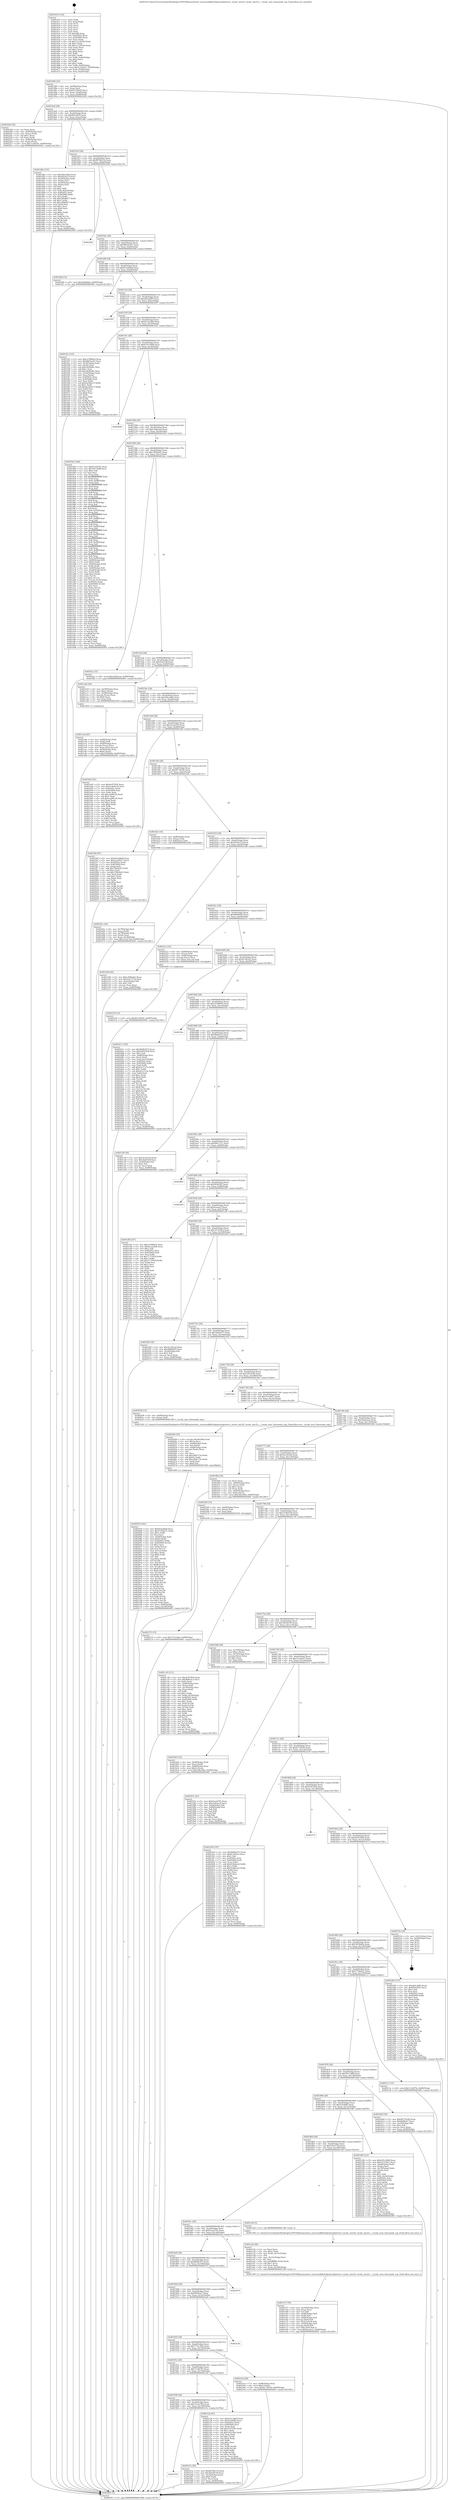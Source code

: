 digraph "0x401410" {
  label = "0x401410 (/mnt/c/Users/mathe/Desktop/tcc/POCII/binaries/extr_reactossdklib3rdpartystlportsrcc_locale_win32c_locale_win32.c__Locale_mon_thousands_sep_Final-ollvm.out::main(0))"
  labelloc = "t"
  node[shape=record]

  Entry [label="",width=0.3,height=0.3,shape=circle,fillcolor=black,style=filled]
  "0x401484" [label="{
     0x401484 [32]\l
     | [instrs]\l
     &nbsp;&nbsp;0x401484 \<+6\>: mov -0x90(%rbp),%eax\l
     &nbsp;&nbsp;0x40148a \<+2\>: mov %eax,%ecx\l
     &nbsp;&nbsp;0x40148c \<+6\>: sub $0x821385d5,%ecx\l
     &nbsp;&nbsp;0x401492 \<+6\>: mov %eax,-0xa4(%rbp)\l
     &nbsp;&nbsp;0x401498 \<+6\>: mov %ecx,-0xa8(%rbp)\l
     &nbsp;&nbsp;0x40149e \<+6\>: je 0000000000402244 \<main+0xe34\>\l
  }"]
  "0x402244" [label="{
     0x402244 [34]\l
     | [instrs]\l
     &nbsp;&nbsp;0x402244 \<+2\>: xor %eax,%eax\l
     &nbsp;&nbsp;0x402246 \<+4\>: mov -0x40(%rbp),%rcx\l
     &nbsp;&nbsp;0x40224a \<+2\>: mov (%rcx),%edx\l
     &nbsp;&nbsp;0x40224c \<+3\>: sub $0x1,%eax\l
     &nbsp;&nbsp;0x40224f \<+2\>: sub %eax,%edx\l
     &nbsp;&nbsp;0x402251 \<+4\>: mov -0x40(%rbp),%rcx\l
     &nbsp;&nbsp;0x402255 \<+2\>: mov %edx,(%rcx)\l
     &nbsp;&nbsp;0x402257 \<+10\>: movl $0x7cc0479c,-0x90(%rbp)\l
     &nbsp;&nbsp;0x402261 \<+5\>: jmp 0000000000402691 \<main+0x1281\>\l
  }"]
  "0x4014a4" [label="{
     0x4014a4 [28]\l
     | [instrs]\l
     &nbsp;&nbsp;0x4014a4 \<+5\>: jmp 00000000004014a9 \<main+0x99\>\l
     &nbsp;&nbsp;0x4014a9 \<+6\>: mov -0xa4(%rbp),%eax\l
     &nbsp;&nbsp;0x4014af \<+5\>: sub $0x8fcb3655,%eax\l
     &nbsp;&nbsp;0x4014b4 \<+6\>: mov %eax,-0xac(%rbp)\l
     &nbsp;&nbsp;0x4014ba \<+6\>: je 0000000000401d8e \<main+0x97e\>\l
  }"]
  Exit [label="",width=0.3,height=0.3,shape=circle,fillcolor=black,style=filled,peripheries=2]
  "0x401d8e" [label="{
     0x401d8e [122]\l
     | [instrs]\l
     &nbsp;&nbsp;0x401d8e \<+5\>: mov $0xa64c2665,%eax\l
     &nbsp;&nbsp;0x401d93 \<+5\>: mov $0xd416a37f,%ecx\l
     &nbsp;&nbsp;0x401d98 \<+4\>: mov -0x50(%rbp),%rdx\l
     &nbsp;&nbsp;0x401d9c \<+2\>: mov (%rdx),%esi\l
     &nbsp;&nbsp;0x401d9e \<+4\>: mov -0x58(%rbp),%rdx\l
     &nbsp;&nbsp;0x401da2 \<+2\>: cmp (%rdx),%esi\l
     &nbsp;&nbsp;0x401da4 \<+4\>: setl %dil\l
     &nbsp;&nbsp;0x401da8 \<+4\>: and $0x1,%dil\l
     &nbsp;&nbsp;0x401dac \<+4\>: mov %dil,-0x2e(%rbp)\l
     &nbsp;&nbsp;0x401db0 \<+7\>: mov 0x40505c,%esi\l
     &nbsp;&nbsp;0x401db7 \<+8\>: mov 0x405060,%r8d\l
     &nbsp;&nbsp;0x401dbf \<+3\>: mov %esi,%r9d\l
     &nbsp;&nbsp;0x401dc2 \<+7\>: add $0x190d8d77,%r9d\l
     &nbsp;&nbsp;0x401dc9 \<+4\>: sub $0x1,%r9d\l
     &nbsp;&nbsp;0x401dcd \<+7\>: sub $0x190d8d77,%r9d\l
     &nbsp;&nbsp;0x401dd4 \<+4\>: imul %r9d,%esi\l
     &nbsp;&nbsp;0x401dd8 \<+3\>: and $0x1,%esi\l
     &nbsp;&nbsp;0x401ddb \<+3\>: cmp $0x0,%esi\l
     &nbsp;&nbsp;0x401dde \<+4\>: sete %dil\l
     &nbsp;&nbsp;0x401de2 \<+4\>: cmp $0xa,%r8d\l
     &nbsp;&nbsp;0x401de6 \<+4\>: setl %r10b\l
     &nbsp;&nbsp;0x401dea \<+3\>: mov %dil,%r11b\l
     &nbsp;&nbsp;0x401ded \<+3\>: and %r10b,%r11b\l
     &nbsp;&nbsp;0x401df0 \<+3\>: xor %r10b,%dil\l
     &nbsp;&nbsp;0x401df3 \<+3\>: or %dil,%r11b\l
     &nbsp;&nbsp;0x401df6 \<+4\>: test $0x1,%r11b\l
     &nbsp;&nbsp;0x401dfa \<+3\>: cmovne %ecx,%eax\l
     &nbsp;&nbsp;0x401dfd \<+6\>: mov %eax,-0x90(%rbp)\l
     &nbsp;&nbsp;0x401e03 \<+5\>: jmp 0000000000402691 \<main+0x1281\>\l
  }"]
  "0x4014c0" [label="{
     0x4014c0 [28]\l
     | [instrs]\l
     &nbsp;&nbsp;0x4014c0 \<+5\>: jmp 00000000004014c5 \<main+0xb5\>\l
     &nbsp;&nbsp;0x4014c5 \<+6\>: mov -0xa4(%rbp),%eax\l
     &nbsp;&nbsp;0x4014cb \<+5\>: sub $0x9678b11b,%eax\l
     &nbsp;&nbsp;0x4014d0 \<+6\>: mov %eax,-0xb0(%rbp)\l
     &nbsp;&nbsp;0x4014d6 \<+6\>: je 0000000000402284 \<main+0xe74\>\l
  }"]
  "0x402275" [label="{
     0x402275 [15]\l
     | [instrs]\l
     &nbsp;&nbsp;0x402275 \<+10\>: movl $0x772cc9d2,-0x90(%rbp)\l
     &nbsp;&nbsp;0x40227f \<+5\>: jmp 0000000000402691 \<main+0x1281\>\l
  }"]
  "0x402284" [label="{
     0x402284\l
  }", style=dashed]
  "0x4014dc" [label="{
     0x4014dc [28]\l
     | [instrs]\l
     &nbsp;&nbsp;0x4014dc \<+5\>: jmp 00000000004014e1 \<main+0xd1\>\l
     &nbsp;&nbsp;0x4014e1 \<+6\>: mov -0xa4(%rbp),%eax\l
     &nbsp;&nbsp;0x4014e7 \<+5\>: sub $0x9b032a47,%eax\l
     &nbsp;&nbsp;0x4014ec \<+6\>: mov %eax,-0xb4(%rbp)\l
     &nbsp;&nbsp;0x4014f2 \<+6\>: je 0000000000401f9d \<main+0xb8d\>\l
  }"]
  "0x402235" [label="{
     0x402235 [15]\l
     | [instrs]\l
     &nbsp;&nbsp;0x402235 \<+10\>: movl $0x821385d5,-0x90(%rbp)\l
     &nbsp;&nbsp;0x40223f \<+5\>: jmp 0000000000402691 \<main+0x1281\>\l
  }"]
  "0x401f9d" [label="{
     0x401f9d [15]\l
     | [instrs]\l
     &nbsp;&nbsp;0x401f9d \<+10\>: movl $0x54f3bb0a,-0x90(%rbp)\l
     &nbsp;&nbsp;0x401fa7 \<+5\>: jmp 0000000000402691 \<main+0x1281\>\l
  }"]
  "0x4014f8" [label="{
     0x4014f8 [28]\l
     | [instrs]\l
     &nbsp;&nbsp;0x4014f8 \<+5\>: jmp 00000000004014fd \<main+0xed\>\l
     &nbsp;&nbsp;0x4014fd \<+6\>: mov -0xa4(%rbp),%eax\l
     &nbsp;&nbsp;0x401503 \<+5\>: sub $0x9c5a44dd,%eax\l
     &nbsp;&nbsp;0x401508 \<+6\>: mov %eax,-0xb8(%rbp)\l
     &nbsp;&nbsp;0x40150e \<+6\>: je 00000000004025de \<main+0x11ce\>\l
  }"]
  "0x40207b" [label="{
     0x40207b [161]\l
     | [instrs]\l
     &nbsp;&nbsp;0x40207b \<+5\>: mov $0x9c5a44dd,%ecx\l
     &nbsp;&nbsp;0x402080 \<+5\>: mov $0x5759ab31,%edx\l
     &nbsp;&nbsp;0x402085 \<+3\>: mov $0x1,%r8b\l
     &nbsp;&nbsp;0x402088 \<+2\>: xor %esi,%esi\l
     &nbsp;&nbsp;0x40208a \<+4\>: mov -0x40(%rbp),%rdi\l
     &nbsp;&nbsp;0x40208e \<+6\>: movl $0x0,(%rdi)\l
     &nbsp;&nbsp;0x402094 \<+8\>: mov 0x40505c,%r9d\l
     &nbsp;&nbsp;0x40209c \<+8\>: mov 0x405060,%r10d\l
     &nbsp;&nbsp;0x4020a4 \<+3\>: sub $0x1,%esi\l
     &nbsp;&nbsp;0x4020a7 \<+3\>: mov %r9d,%r11d\l
     &nbsp;&nbsp;0x4020aa \<+3\>: add %esi,%r11d\l
     &nbsp;&nbsp;0x4020ad \<+4\>: imul %r11d,%r9d\l
     &nbsp;&nbsp;0x4020b1 \<+4\>: and $0x1,%r9d\l
     &nbsp;&nbsp;0x4020b5 \<+4\>: cmp $0x0,%r9d\l
     &nbsp;&nbsp;0x4020b9 \<+3\>: sete %bl\l
     &nbsp;&nbsp;0x4020bc \<+4\>: cmp $0xa,%r10d\l
     &nbsp;&nbsp;0x4020c0 \<+4\>: setl %r14b\l
     &nbsp;&nbsp;0x4020c4 \<+3\>: mov %bl,%r15b\l
     &nbsp;&nbsp;0x4020c7 \<+4\>: xor $0xff,%r15b\l
     &nbsp;&nbsp;0x4020cb \<+3\>: mov %r14b,%r12b\l
     &nbsp;&nbsp;0x4020ce \<+4\>: xor $0xff,%r12b\l
     &nbsp;&nbsp;0x4020d2 \<+4\>: xor $0x0,%r8b\l
     &nbsp;&nbsp;0x4020d6 \<+3\>: mov %r15b,%r13b\l
     &nbsp;&nbsp;0x4020d9 \<+4\>: and $0x0,%r13b\l
     &nbsp;&nbsp;0x4020dd \<+3\>: and %r8b,%bl\l
     &nbsp;&nbsp;0x4020e0 \<+3\>: mov %r12b,%sil\l
     &nbsp;&nbsp;0x4020e3 \<+4\>: and $0x0,%sil\l
     &nbsp;&nbsp;0x4020e7 \<+3\>: and %r8b,%r14b\l
     &nbsp;&nbsp;0x4020ea \<+3\>: or %bl,%r13b\l
     &nbsp;&nbsp;0x4020ed \<+3\>: or %r14b,%sil\l
     &nbsp;&nbsp;0x4020f0 \<+3\>: xor %sil,%r13b\l
     &nbsp;&nbsp;0x4020f3 \<+3\>: or %r12b,%r15b\l
     &nbsp;&nbsp;0x4020f6 \<+4\>: xor $0xff,%r15b\l
     &nbsp;&nbsp;0x4020fa \<+4\>: or $0x0,%r8b\l
     &nbsp;&nbsp;0x4020fe \<+3\>: and %r8b,%r15b\l
     &nbsp;&nbsp;0x402101 \<+3\>: or %r15b,%r13b\l
     &nbsp;&nbsp;0x402104 \<+4\>: test $0x1,%r13b\l
     &nbsp;&nbsp;0x402108 \<+3\>: cmovne %edx,%ecx\l
     &nbsp;&nbsp;0x40210b \<+6\>: mov %ecx,-0x90(%rbp)\l
     &nbsp;&nbsp;0x402111 \<+6\>: mov %eax,-0x164(%rbp)\l
     &nbsp;&nbsp;0x402117 \<+5\>: jmp 0000000000402691 \<main+0x1281\>\l
  }"]
  "0x4025de" [label="{
     0x4025de\l
  }", style=dashed]
  "0x401514" [label="{
     0x401514 [28]\l
     | [instrs]\l
     &nbsp;&nbsp;0x401514 \<+5\>: jmp 0000000000401519 \<main+0x109\>\l
     &nbsp;&nbsp;0x401519 \<+6\>: mov -0xa4(%rbp),%eax\l
     &nbsp;&nbsp;0x40151f \<+5\>: sub $0xa64c2665,%eax\l
     &nbsp;&nbsp;0x401524 \<+6\>: mov %eax,-0xbc(%rbp)\l
     &nbsp;&nbsp;0x40152a \<+6\>: je 0000000000402597 \<main+0x1187\>\l
  }"]
  "0x402044" [label="{
     0x402044 [55]\l
     | [instrs]\l
     &nbsp;&nbsp;0x402044 \<+10\>: movabs $0x4030b6,%rdi\l
     &nbsp;&nbsp;0x40204e \<+5\>: mov $0x1a,%ecx\l
     &nbsp;&nbsp;0x402053 \<+4\>: mov -0x48(%rbp),%rdx\l
     &nbsp;&nbsp;0x402057 \<+2\>: mov %al,(%rdx)\l
     &nbsp;&nbsp;0x402059 \<+4\>: mov -0x48(%rbp),%rdx\l
     &nbsp;&nbsp;0x40205d \<+3\>: movsbl (%rdx),%eax\l
     &nbsp;&nbsp;0x402060 \<+1\>: cltd\l
     &nbsp;&nbsp;0x402061 \<+2\>: idiv %ecx\l
     &nbsp;&nbsp;0x402063 \<+6\>: sub $0xc464113a,%edx\l
     &nbsp;&nbsp;0x402069 \<+3\>: add $0x61,%edx\l
     &nbsp;&nbsp;0x40206c \<+6\>: add $0xc464113a,%edx\l
     &nbsp;&nbsp;0x402072 \<+2\>: mov %edx,%esi\l
     &nbsp;&nbsp;0x402074 \<+2\>: mov $0x0,%al\l
     &nbsp;&nbsp;0x402076 \<+5\>: call 0000000000401040 \<printf@plt\>\l
     | [calls]\l
     &nbsp;&nbsp;0x401040 \{1\} (unknown)\l
  }"]
  "0x402597" [label="{
     0x402597\l
  }", style=dashed]
  "0x401530" [label="{
     0x401530 [28]\l
     | [instrs]\l
     &nbsp;&nbsp;0x401530 \<+5\>: jmp 0000000000401535 \<main+0x125\>\l
     &nbsp;&nbsp;0x401535 \<+6\>: mov -0xa4(%rbp),%eax\l
     &nbsp;&nbsp;0x40153b \<+5\>: sub $0xb1a2a494,%eax\l
     &nbsp;&nbsp;0x401540 \<+6\>: mov %eax,-0xc0(%rbp)\l
     &nbsp;&nbsp;0x401546 \<+6\>: je 0000000000401f22 \<main+0xb12\>\l
  }"]
  "0x401e57" [label="{
     0x401e57 [56]\l
     | [instrs]\l
     &nbsp;&nbsp;0x401e57 \<+6\>: mov -0x160(%rbp),%ecx\l
     &nbsp;&nbsp;0x401e5d \<+3\>: imul %eax,%ecx\l
     &nbsp;&nbsp;0x401e60 \<+3\>: mov %cl,%dil\l
     &nbsp;&nbsp;0x401e63 \<+4\>: mov -0x68(%rbp),%r8\l
     &nbsp;&nbsp;0x401e67 \<+3\>: mov (%r8),%r8\l
     &nbsp;&nbsp;0x401e6a \<+4\>: mov -0x60(%rbp),%r9\l
     &nbsp;&nbsp;0x401e6e \<+3\>: movslq (%r9),%r9\l
     &nbsp;&nbsp;0x401e71 \<+4\>: mov (%r8,%r9,8),%r8\l
     &nbsp;&nbsp;0x401e75 \<+4\>: mov -0x50(%rbp),%r9\l
     &nbsp;&nbsp;0x401e79 \<+3\>: movslq (%r9),%r9\l
     &nbsp;&nbsp;0x401e7c \<+4\>: mov %dil,(%r8,%r9,1)\l
     &nbsp;&nbsp;0x401e80 \<+10\>: movl $0x9cacbc2,-0x90(%rbp)\l
     &nbsp;&nbsp;0x401e8a \<+5\>: jmp 0000000000402691 \<main+0x1281\>\l
  }"]
  "0x401f22" [label="{
     0x401f22 [123]\l
     | [instrs]\l
     &nbsp;&nbsp;0x401f22 \<+5\>: mov $0xe23990e4,%eax\l
     &nbsp;&nbsp;0x401f27 \<+5\>: mov $0x9b032a47,%ecx\l
     &nbsp;&nbsp;0x401f2c \<+4\>: mov -0x50(%rbp),%rdx\l
     &nbsp;&nbsp;0x401f30 \<+2\>: mov (%rdx),%esi\l
     &nbsp;&nbsp;0x401f32 \<+6\>: sub $0xc0e9bd6c,%esi\l
     &nbsp;&nbsp;0x401f38 \<+3\>: add $0x1,%esi\l
     &nbsp;&nbsp;0x401f3b \<+6\>: add $0xc0e9bd6c,%esi\l
     &nbsp;&nbsp;0x401f41 \<+4\>: mov -0x50(%rbp),%rdx\l
     &nbsp;&nbsp;0x401f45 \<+2\>: mov %esi,(%rdx)\l
     &nbsp;&nbsp;0x401f47 \<+7\>: mov 0x40505c,%esi\l
     &nbsp;&nbsp;0x401f4e \<+7\>: mov 0x405060,%edi\l
     &nbsp;&nbsp;0x401f55 \<+3\>: mov %esi,%r8d\l
     &nbsp;&nbsp;0x401f58 \<+7\>: sub $0x9a344a73,%r8d\l
     &nbsp;&nbsp;0x401f5f \<+4\>: sub $0x1,%r8d\l
     &nbsp;&nbsp;0x401f63 \<+7\>: add $0x9a344a73,%r8d\l
     &nbsp;&nbsp;0x401f6a \<+4\>: imul %r8d,%esi\l
     &nbsp;&nbsp;0x401f6e \<+3\>: and $0x1,%esi\l
     &nbsp;&nbsp;0x401f71 \<+3\>: cmp $0x0,%esi\l
     &nbsp;&nbsp;0x401f74 \<+4\>: sete %r9b\l
     &nbsp;&nbsp;0x401f78 \<+3\>: cmp $0xa,%edi\l
     &nbsp;&nbsp;0x401f7b \<+4\>: setl %r10b\l
     &nbsp;&nbsp;0x401f7f \<+3\>: mov %r9b,%r11b\l
     &nbsp;&nbsp;0x401f82 \<+3\>: and %r10b,%r11b\l
     &nbsp;&nbsp;0x401f85 \<+3\>: xor %r10b,%r9b\l
     &nbsp;&nbsp;0x401f88 \<+3\>: or %r9b,%r11b\l
     &nbsp;&nbsp;0x401f8b \<+4\>: test $0x1,%r11b\l
     &nbsp;&nbsp;0x401f8f \<+3\>: cmovne %ecx,%eax\l
     &nbsp;&nbsp;0x401f92 \<+6\>: mov %eax,-0x90(%rbp)\l
     &nbsp;&nbsp;0x401f98 \<+5\>: jmp 0000000000402691 \<main+0x1281\>\l
  }"]
  "0x40154c" [label="{
     0x40154c [28]\l
     | [instrs]\l
     &nbsp;&nbsp;0x40154c \<+5\>: jmp 0000000000401551 \<main+0x141\>\l
     &nbsp;&nbsp;0x401551 \<+6\>: mov -0xa4(%rbp),%eax\l
     &nbsp;&nbsp;0x401557 \<+5\>: sub $0xb55c3d94,%eax\l
     &nbsp;&nbsp;0x40155c \<+6\>: mov %eax,-0xc4(%rbp)\l
     &nbsp;&nbsp;0x401562 \<+6\>: je 0000000000402640 \<main+0x1230\>\l
  }"]
  "0x401e2b" [label="{
     0x401e2b [44]\l
     | [instrs]\l
     &nbsp;&nbsp;0x401e2b \<+2\>: xor %ecx,%ecx\l
     &nbsp;&nbsp;0x401e2d \<+5\>: mov $0x2,%edx\l
     &nbsp;&nbsp;0x401e32 \<+6\>: mov %edx,-0x15c(%rbp)\l
     &nbsp;&nbsp;0x401e38 \<+1\>: cltd\l
     &nbsp;&nbsp;0x401e39 \<+6\>: mov -0x15c(%rbp),%esi\l
     &nbsp;&nbsp;0x401e3f \<+2\>: idiv %esi\l
     &nbsp;&nbsp;0x401e41 \<+6\>: imul $0xfffffffe,%edx,%edx\l
     &nbsp;&nbsp;0x401e47 \<+3\>: sub $0x1,%ecx\l
     &nbsp;&nbsp;0x401e4a \<+2\>: sub %ecx,%edx\l
     &nbsp;&nbsp;0x401e4c \<+6\>: mov %edx,-0x160(%rbp)\l
     &nbsp;&nbsp;0x401e52 \<+5\>: call 0000000000401160 \<next_i\>\l
     | [calls]\l
     &nbsp;&nbsp;0x401160 \{1\} (/mnt/c/Users/mathe/Desktop/tcc/POCII/binaries/extr_reactossdklib3rdpartystlportsrcc_locale_win32c_locale_win32.c__Locale_mon_thousands_sep_Final-ollvm.out::next_i)\l
  }"]
  "0x402640" [label="{
     0x402640\l
  }", style=dashed]
  "0x401568" [label="{
     0x401568 [28]\l
     | [instrs]\l
     &nbsp;&nbsp;0x401568 \<+5\>: jmp 000000000040156d \<main+0x15d\>\l
     &nbsp;&nbsp;0x40156d \<+6\>: mov -0xa4(%rbp),%eax\l
     &nbsp;&nbsp;0x401573 \<+5\>: sub $0xc2bbeec0,%eax\l
     &nbsp;&nbsp;0x401578 \<+6\>: mov %eax,-0xc8(%rbp)\l
     &nbsp;&nbsp;0x40157e \<+6\>: je 00000000004019b3 \<main+0x5a3\>\l
  }"]
  "0x401cda" [label="{
     0x401cda [43]\l
     | [instrs]\l
     &nbsp;&nbsp;0x401cda \<+4\>: mov -0x68(%rbp),%rdi\l
     &nbsp;&nbsp;0x401cde \<+3\>: mov (%rdi),%rdi\l
     &nbsp;&nbsp;0x401ce1 \<+4\>: mov -0x60(%rbp),%rcx\l
     &nbsp;&nbsp;0x401ce5 \<+3\>: movslq (%rcx),%rcx\l
     &nbsp;&nbsp;0x401ce8 \<+4\>: mov %rax,(%rdi,%rcx,8)\l
     &nbsp;&nbsp;0x401cec \<+4\>: mov -0x50(%rbp),%rax\l
     &nbsp;&nbsp;0x401cf0 \<+6\>: movl $0x0,(%rax)\l
     &nbsp;&nbsp;0x401cf6 \<+10\>: movl $0x54f3bb0a,-0x90(%rbp)\l
     &nbsp;&nbsp;0x401d00 \<+5\>: jmp 0000000000402691 \<main+0x1281\>\l
  }"]
  "0x4019b3" [label="{
     0x4019b3 [346]\l
     | [instrs]\l
     &nbsp;&nbsp;0x4019b3 \<+5\>: mov $0x61ea4791,%eax\l
     &nbsp;&nbsp;0x4019b8 \<+5\>: mov $0x5911589f,%ecx\l
     &nbsp;&nbsp;0x4019bd \<+2\>: mov $0x1,%dl\l
     &nbsp;&nbsp;0x4019bf \<+2\>: xor %esi,%esi\l
     &nbsp;&nbsp;0x4019c1 \<+3\>: mov %rsp,%rdi\l
     &nbsp;&nbsp;0x4019c4 \<+4\>: add $0xfffffffffffffff0,%rdi\l
     &nbsp;&nbsp;0x4019c8 \<+3\>: mov %rdi,%rsp\l
     &nbsp;&nbsp;0x4019cb \<+7\>: mov %rdi,-0x88(%rbp)\l
     &nbsp;&nbsp;0x4019d2 \<+3\>: mov %rsp,%rdi\l
     &nbsp;&nbsp;0x4019d5 \<+4\>: add $0xfffffffffffffff0,%rdi\l
     &nbsp;&nbsp;0x4019d9 \<+3\>: mov %rdi,%rsp\l
     &nbsp;&nbsp;0x4019dc \<+3\>: mov %rsp,%r8\l
     &nbsp;&nbsp;0x4019df \<+4\>: add $0xfffffffffffffff0,%r8\l
     &nbsp;&nbsp;0x4019e3 \<+3\>: mov %r8,%rsp\l
     &nbsp;&nbsp;0x4019e6 \<+4\>: mov %r8,-0x80(%rbp)\l
     &nbsp;&nbsp;0x4019ea \<+3\>: mov %rsp,%r8\l
     &nbsp;&nbsp;0x4019ed \<+4\>: add $0xfffffffffffffff0,%r8\l
     &nbsp;&nbsp;0x4019f1 \<+3\>: mov %r8,%rsp\l
     &nbsp;&nbsp;0x4019f4 \<+4\>: mov %r8,-0x78(%rbp)\l
     &nbsp;&nbsp;0x4019f8 \<+3\>: mov %rsp,%r8\l
     &nbsp;&nbsp;0x4019fb \<+4\>: add $0xfffffffffffffff0,%r8\l
     &nbsp;&nbsp;0x4019ff \<+3\>: mov %r8,%rsp\l
     &nbsp;&nbsp;0x401a02 \<+4\>: mov %r8,-0x70(%rbp)\l
     &nbsp;&nbsp;0x401a06 \<+3\>: mov %rsp,%r8\l
     &nbsp;&nbsp;0x401a09 \<+4\>: add $0xfffffffffffffff0,%r8\l
     &nbsp;&nbsp;0x401a0d \<+3\>: mov %r8,%rsp\l
     &nbsp;&nbsp;0x401a10 \<+4\>: mov %r8,-0x68(%rbp)\l
     &nbsp;&nbsp;0x401a14 \<+3\>: mov %rsp,%r8\l
     &nbsp;&nbsp;0x401a17 \<+4\>: add $0xfffffffffffffff0,%r8\l
     &nbsp;&nbsp;0x401a1b \<+3\>: mov %r8,%rsp\l
     &nbsp;&nbsp;0x401a1e \<+4\>: mov %r8,-0x60(%rbp)\l
     &nbsp;&nbsp;0x401a22 \<+3\>: mov %rsp,%r8\l
     &nbsp;&nbsp;0x401a25 \<+4\>: add $0xfffffffffffffff0,%r8\l
     &nbsp;&nbsp;0x401a29 \<+3\>: mov %r8,%rsp\l
     &nbsp;&nbsp;0x401a2c \<+4\>: mov %r8,-0x58(%rbp)\l
     &nbsp;&nbsp;0x401a30 \<+3\>: mov %rsp,%r8\l
     &nbsp;&nbsp;0x401a33 \<+4\>: add $0xfffffffffffffff0,%r8\l
     &nbsp;&nbsp;0x401a37 \<+3\>: mov %r8,%rsp\l
     &nbsp;&nbsp;0x401a3a \<+4\>: mov %r8,-0x50(%rbp)\l
     &nbsp;&nbsp;0x401a3e \<+3\>: mov %rsp,%r8\l
     &nbsp;&nbsp;0x401a41 \<+4\>: add $0xfffffffffffffff0,%r8\l
     &nbsp;&nbsp;0x401a45 \<+3\>: mov %r8,%rsp\l
     &nbsp;&nbsp;0x401a48 \<+4\>: mov %r8,-0x48(%rbp)\l
     &nbsp;&nbsp;0x401a4c \<+3\>: mov %rsp,%r8\l
     &nbsp;&nbsp;0x401a4f \<+4\>: add $0xfffffffffffffff0,%r8\l
     &nbsp;&nbsp;0x401a53 \<+3\>: mov %r8,%rsp\l
     &nbsp;&nbsp;0x401a56 \<+4\>: mov %r8,-0x40(%rbp)\l
     &nbsp;&nbsp;0x401a5a \<+7\>: mov -0x88(%rbp),%r8\l
     &nbsp;&nbsp;0x401a61 \<+7\>: movl $0x0,(%r8)\l
     &nbsp;&nbsp;0x401a68 \<+7\>: mov -0x94(%rbp),%r9d\l
     &nbsp;&nbsp;0x401a6f \<+3\>: mov %r9d,(%rdi)\l
     &nbsp;&nbsp;0x401a72 \<+4\>: mov -0x80(%rbp),%r8\l
     &nbsp;&nbsp;0x401a76 \<+7\>: mov -0xa0(%rbp),%r10\l
     &nbsp;&nbsp;0x401a7d \<+3\>: mov %r10,(%r8)\l
     &nbsp;&nbsp;0x401a80 \<+3\>: cmpl $0x2,(%rdi)\l
     &nbsp;&nbsp;0x401a83 \<+4\>: setne %r11b\l
     &nbsp;&nbsp;0x401a87 \<+4\>: and $0x1,%r11b\l
     &nbsp;&nbsp;0x401a8b \<+4\>: mov %r11b,-0x35(%rbp)\l
     &nbsp;&nbsp;0x401a8f \<+7\>: mov 0x40505c,%ebx\l
     &nbsp;&nbsp;0x401a96 \<+8\>: mov 0x405060,%r14d\l
     &nbsp;&nbsp;0x401a9e \<+3\>: sub $0x1,%esi\l
     &nbsp;&nbsp;0x401aa1 \<+3\>: mov %ebx,%r15d\l
     &nbsp;&nbsp;0x401aa4 \<+3\>: add %esi,%r15d\l
     &nbsp;&nbsp;0x401aa7 \<+4\>: imul %r15d,%ebx\l
     &nbsp;&nbsp;0x401aab \<+3\>: and $0x1,%ebx\l
     &nbsp;&nbsp;0x401aae \<+3\>: cmp $0x0,%ebx\l
     &nbsp;&nbsp;0x401ab1 \<+4\>: sete %r11b\l
     &nbsp;&nbsp;0x401ab5 \<+4\>: cmp $0xa,%r14d\l
     &nbsp;&nbsp;0x401ab9 \<+4\>: setl %r12b\l
     &nbsp;&nbsp;0x401abd \<+3\>: mov %r11b,%r13b\l
     &nbsp;&nbsp;0x401ac0 \<+4\>: xor $0xff,%r13b\l
     &nbsp;&nbsp;0x401ac4 \<+3\>: mov %r12b,%sil\l
     &nbsp;&nbsp;0x401ac7 \<+4\>: xor $0xff,%sil\l
     &nbsp;&nbsp;0x401acb \<+3\>: xor $0x1,%dl\l
     &nbsp;&nbsp;0x401ace \<+3\>: mov %r13b,%dil\l
     &nbsp;&nbsp;0x401ad1 \<+4\>: and $0xff,%dil\l
     &nbsp;&nbsp;0x401ad5 \<+3\>: and %dl,%r11b\l
     &nbsp;&nbsp;0x401ad8 \<+3\>: mov %sil,%r8b\l
     &nbsp;&nbsp;0x401adb \<+4\>: and $0xff,%r8b\l
     &nbsp;&nbsp;0x401adf \<+3\>: and %dl,%r12b\l
     &nbsp;&nbsp;0x401ae2 \<+3\>: or %r11b,%dil\l
     &nbsp;&nbsp;0x401ae5 \<+3\>: or %r12b,%r8b\l
     &nbsp;&nbsp;0x401ae8 \<+3\>: xor %r8b,%dil\l
     &nbsp;&nbsp;0x401aeb \<+3\>: or %sil,%r13b\l
     &nbsp;&nbsp;0x401aee \<+4\>: xor $0xff,%r13b\l
     &nbsp;&nbsp;0x401af2 \<+3\>: or $0x1,%dl\l
     &nbsp;&nbsp;0x401af5 \<+3\>: and %dl,%r13b\l
     &nbsp;&nbsp;0x401af8 \<+3\>: or %r13b,%dil\l
     &nbsp;&nbsp;0x401afb \<+4\>: test $0x1,%dil\l
     &nbsp;&nbsp;0x401aff \<+3\>: cmovne %ecx,%eax\l
     &nbsp;&nbsp;0x401b02 \<+6\>: mov %eax,-0x90(%rbp)\l
     &nbsp;&nbsp;0x401b08 \<+5\>: jmp 0000000000402691 \<main+0x1281\>\l
  }"]
  "0x401584" [label="{
     0x401584 [28]\l
     | [instrs]\l
     &nbsp;&nbsp;0x401584 \<+5\>: jmp 0000000000401589 \<main+0x179\>\l
     &nbsp;&nbsp;0x401589 \<+6\>: mov -0xa4(%rbp),%eax\l
     &nbsp;&nbsp;0x40158f \<+5\>: sub $0xc360bdd1,%eax\l
     &nbsp;&nbsp;0x401594 \<+6\>: mov %eax,-0xcc(%rbp)\l
     &nbsp;&nbsp;0x40159a \<+6\>: je 0000000000401fac \<main+0xb9c\>\l
  }"]
  "0x401bb5" [label="{
     0x401bb5 [32]\l
     | [instrs]\l
     &nbsp;&nbsp;0x401bb5 \<+4\>: mov -0x68(%rbp),%rdi\l
     &nbsp;&nbsp;0x401bb9 \<+3\>: mov %rax,(%rdi)\l
     &nbsp;&nbsp;0x401bbc \<+4\>: mov -0x60(%rbp),%rax\l
     &nbsp;&nbsp;0x401bc0 \<+6\>: movl $0x0,(%rax)\l
     &nbsp;&nbsp;0x401bc6 \<+10\>: movl $0xc94ce06e,-0x90(%rbp)\l
     &nbsp;&nbsp;0x401bd0 \<+5\>: jmp 0000000000402691 \<main+0x1281\>\l
  }"]
  "0x401fac" [label="{
     0x401fac [15]\l
     | [instrs]\l
     &nbsp;&nbsp;0x401fac \<+10\>: movl $0x22bd2cea,-0x90(%rbp)\l
     &nbsp;&nbsp;0x401fb6 \<+5\>: jmp 0000000000402691 \<main+0x1281\>\l
  }"]
  "0x4015a0" [label="{
     0x4015a0 [28]\l
     | [instrs]\l
     &nbsp;&nbsp;0x4015a0 \<+5\>: jmp 00000000004015a5 \<main+0x195\>\l
     &nbsp;&nbsp;0x4015a5 \<+6\>: mov -0xa4(%rbp),%eax\l
     &nbsp;&nbsp;0x4015ab \<+5\>: sub $0xc6af1f28,%eax\l
     &nbsp;&nbsp;0x4015b0 \<+6\>: mov %eax,-0xd0(%rbp)\l
     &nbsp;&nbsp;0x4015b6 \<+6\>: je 0000000000401cbd \<main+0x8ad\>\l
  }"]
  "0x401974" [label="{
     0x401974\l
  }", style=dashed]
  "0x401cbd" [label="{
     0x401cbd [29]\l
     | [instrs]\l
     &nbsp;&nbsp;0x401cbd \<+4\>: mov -0x58(%rbp),%rax\l
     &nbsp;&nbsp;0x401cc1 \<+6\>: movl $0x1,(%rax)\l
     &nbsp;&nbsp;0x401cc7 \<+4\>: mov -0x58(%rbp),%rax\l
     &nbsp;&nbsp;0x401ccb \<+3\>: movslq (%rax),%rax\l
     &nbsp;&nbsp;0x401cce \<+4\>: shl $0x0,%rax\l
     &nbsp;&nbsp;0x401cd2 \<+3\>: mov %rax,%rdi\l
     &nbsp;&nbsp;0x401cd5 \<+5\>: call 0000000000401050 \<malloc@plt\>\l
     | [calls]\l
     &nbsp;&nbsp;0x401050 \{1\} (unknown)\l
  }"]
  "0x4015bc" [label="{
     0x4015bc [28]\l
     | [instrs]\l
     &nbsp;&nbsp;0x4015bc \<+5\>: jmp 00000000004015c1 \<main+0x1b1\>\l
     &nbsp;&nbsp;0x4015c1 \<+6\>: mov -0xa4(%rbp),%eax\l
     &nbsp;&nbsp;0x4015c7 \<+5\>: sub $0xc94ce06e,%eax\l
     &nbsp;&nbsp;0x4015cc \<+6\>: mov %eax,-0xd4(%rbp)\l
     &nbsp;&nbsp;0x4015d2 \<+6\>: je 0000000000401bd5 \<main+0x7c5\>\l
  }"]
  "0x401b7a" [label="{
     0x401b7a [30]\l
     | [instrs]\l
     &nbsp;&nbsp;0x401b7a \<+5\>: mov $0x9678b11b,%eax\l
     &nbsp;&nbsp;0x401b7f \<+5\>: mov $0x34258159,%ecx\l
     &nbsp;&nbsp;0x401b84 \<+3\>: mov -0x34(%rbp),%edx\l
     &nbsp;&nbsp;0x401b87 \<+3\>: cmp $0x0,%edx\l
     &nbsp;&nbsp;0x401b8a \<+3\>: cmove %ecx,%eax\l
     &nbsp;&nbsp;0x401b8d \<+6\>: mov %eax,-0x90(%rbp)\l
     &nbsp;&nbsp;0x401b93 \<+5\>: jmp 0000000000402691 \<main+0x1281\>\l
  }"]
  "0x401bd5" [label="{
     0x401bd5 [91]\l
     | [instrs]\l
     &nbsp;&nbsp;0x401bd5 \<+5\>: mov $0x4cf57816,%eax\l
     &nbsp;&nbsp;0x401bda \<+5\>: mov $0x31db4150,%ecx\l
     &nbsp;&nbsp;0x401bdf \<+7\>: mov 0x40505c,%edx\l
     &nbsp;&nbsp;0x401be6 \<+7\>: mov 0x405060,%esi\l
     &nbsp;&nbsp;0x401bed \<+2\>: mov %edx,%edi\l
     &nbsp;&nbsp;0x401bef \<+6\>: sub $0xcea96126,%edi\l
     &nbsp;&nbsp;0x401bf5 \<+3\>: sub $0x1,%edi\l
     &nbsp;&nbsp;0x401bf8 \<+6\>: add $0xcea96126,%edi\l
     &nbsp;&nbsp;0x401bfe \<+3\>: imul %edi,%edx\l
     &nbsp;&nbsp;0x401c01 \<+3\>: and $0x1,%edx\l
     &nbsp;&nbsp;0x401c04 \<+3\>: cmp $0x0,%edx\l
     &nbsp;&nbsp;0x401c07 \<+4\>: sete %r8b\l
     &nbsp;&nbsp;0x401c0b \<+3\>: cmp $0xa,%esi\l
     &nbsp;&nbsp;0x401c0e \<+4\>: setl %r9b\l
     &nbsp;&nbsp;0x401c12 \<+3\>: mov %r8b,%r10b\l
     &nbsp;&nbsp;0x401c15 \<+3\>: and %r9b,%r10b\l
     &nbsp;&nbsp;0x401c18 \<+3\>: xor %r9b,%r8b\l
     &nbsp;&nbsp;0x401c1b \<+3\>: or %r8b,%r10b\l
     &nbsp;&nbsp;0x401c1e \<+4\>: test $0x1,%r10b\l
     &nbsp;&nbsp;0x401c22 \<+3\>: cmovne %ecx,%eax\l
     &nbsp;&nbsp;0x401c25 \<+6\>: mov %eax,-0x90(%rbp)\l
     &nbsp;&nbsp;0x401c2b \<+5\>: jmp 0000000000402691 \<main+0x1281\>\l
  }"]
  "0x4015d8" [label="{
     0x4015d8 [28]\l
     | [instrs]\l
     &nbsp;&nbsp;0x4015d8 \<+5\>: jmp 00000000004015dd \<main+0x1cd\>\l
     &nbsp;&nbsp;0x4015dd \<+6\>: mov -0xa4(%rbp),%eax\l
     &nbsp;&nbsp;0x4015e3 \<+5\>: sub $0xcbceb319,%eax\l
     &nbsp;&nbsp;0x4015e8 \<+6\>: mov %eax,-0xd8(%rbp)\l
     &nbsp;&nbsp;0x4015ee \<+6\>: je 0000000000401fdd \<main+0xbcd\>\l
  }"]
  "0x401958" [label="{
     0x401958 [28]\l
     | [instrs]\l
     &nbsp;&nbsp;0x401958 \<+5\>: jmp 000000000040195d \<main+0x54d\>\l
     &nbsp;&nbsp;0x40195d \<+6\>: mov -0xa4(%rbp),%eax\l
     &nbsp;&nbsp;0x401963 \<+5\>: sub $0x7e2ee7b4,%eax\l
     &nbsp;&nbsp;0x401968 \<+6\>: mov %eax,-0x158(%rbp)\l
     &nbsp;&nbsp;0x40196e \<+6\>: je 0000000000401b7a \<main+0x76a\>\l
  }"]
  "0x401fdd" [label="{
     0x401fdd [91]\l
     | [instrs]\l
     &nbsp;&nbsp;0x401fdd \<+5\>: mov $0x9c5a44dd,%eax\l
     &nbsp;&nbsp;0x401fe2 \<+5\>: mov $0x21ec9017,%ecx\l
     &nbsp;&nbsp;0x401fe7 \<+7\>: mov 0x40505c,%edx\l
     &nbsp;&nbsp;0x401fee \<+7\>: mov 0x405060,%esi\l
     &nbsp;&nbsp;0x401ff5 \<+2\>: mov %edx,%edi\l
     &nbsp;&nbsp;0x401ff7 \<+6\>: add $0x799e6e03,%edi\l
     &nbsp;&nbsp;0x401ffd \<+3\>: sub $0x1,%edi\l
     &nbsp;&nbsp;0x402000 \<+6\>: sub $0x799e6e03,%edi\l
     &nbsp;&nbsp;0x402006 \<+3\>: imul %edi,%edx\l
     &nbsp;&nbsp;0x402009 \<+3\>: and $0x1,%edx\l
     &nbsp;&nbsp;0x40200c \<+3\>: cmp $0x0,%edx\l
     &nbsp;&nbsp;0x40200f \<+4\>: sete %r8b\l
     &nbsp;&nbsp;0x402013 \<+3\>: cmp $0xa,%esi\l
     &nbsp;&nbsp;0x402016 \<+4\>: setl %r9b\l
     &nbsp;&nbsp;0x40201a \<+3\>: mov %r8b,%r10b\l
     &nbsp;&nbsp;0x40201d \<+3\>: and %r9b,%r10b\l
     &nbsp;&nbsp;0x402020 \<+3\>: xor %r9b,%r8b\l
     &nbsp;&nbsp;0x402023 \<+3\>: or %r8b,%r10b\l
     &nbsp;&nbsp;0x402026 \<+4\>: test $0x1,%r10b\l
     &nbsp;&nbsp;0x40202a \<+3\>: cmovne %ecx,%eax\l
     &nbsp;&nbsp;0x40202d \<+6\>: mov %eax,-0x90(%rbp)\l
     &nbsp;&nbsp;0x402033 \<+5\>: jmp 0000000000402691 \<main+0x1281\>\l
  }"]
  "0x4015f4" [label="{
     0x4015f4 [28]\l
     | [instrs]\l
     &nbsp;&nbsp;0x4015f4 \<+5\>: jmp 00000000004015f9 \<main+0x1e9\>\l
     &nbsp;&nbsp;0x4015f9 \<+6\>: mov -0xa4(%rbp),%eax\l
     &nbsp;&nbsp;0x4015ff \<+5\>: sub $0xd071b160,%eax\l
     &nbsp;&nbsp;0x401604 \<+6\>: mov %eax,-0xdc(%rbp)\l
     &nbsp;&nbsp;0x40160a \<+6\>: je 0000000000401b4c \<main+0x73c\>\l
  }"]
  "0x40212b" [label="{
     0x40212b [91]\l
     | [instrs]\l
     &nbsp;&nbsp;0x40212b \<+5\>: mov $0xb55c3d94,%eax\l
     &nbsp;&nbsp;0x402130 \<+5\>: mov $0x5c430ff2,%ecx\l
     &nbsp;&nbsp;0x402135 \<+7\>: mov 0x40505c,%edx\l
     &nbsp;&nbsp;0x40213c \<+7\>: mov 0x405060,%esi\l
     &nbsp;&nbsp;0x402143 \<+2\>: mov %edx,%edi\l
     &nbsp;&nbsp;0x402145 \<+6\>: add $0x10321fbc,%edi\l
     &nbsp;&nbsp;0x40214b \<+3\>: sub $0x1,%edi\l
     &nbsp;&nbsp;0x40214e \<+6\>: sub $0x10321fbc,%edi\l
     &nbsp;&nbsp;0x402154 \<+3\>: imul %edi,%edx\l
     &nbsp;&nbsp;0x402157 \<+3\>: and $0x1,%edx\l
     &nbsp;&nbsp;0x40215a \<+3\>: cmp $0x0,%edx\l
     &nbsp;&nbsp;0x40215d \<+4\>: sete %r8b\l
     &nbsp;&nbsp;0x402161 \<+3\>: cmp $0xa,%esi\l
     &nbsp;&nbsp;0x402164 \<+4\>: setl %r9b\l
     &nbsp;&nbsp;0x402168 \<+3\>: mov %r8b,%r10b\l
     &nbsp;&nbsp;0x40216b \<+3\>: and %r9b,%r10b\l
     &nbsp;&nbsp;0x40216e \<+3\>: xor %r9b,%r8b\l
     &nbsp;&nbsp;0x402171 \<+3\>: or %r8b,%r10b\l
     &nbsp;&nbsp;0x402174 \<+4\>: test $0x1,%r10b\l
     &nbsp;&nbsp;0x402178 \<+3\>: cmovne %ecx,%eax\l
     &nbsp;&nbsp;0x40217b \<+6\>: mov %eax,-0x90(%rbp)\l
     &nbsp;&nbsp;0x402181 \<+5\>: jmp 0000000000402691 \<main+0x1281\>\l
  }"]
  "0x401b4c" [label="{
     0x401b4c [16]\l
     | [instrs]\l
     &nbsp;&nbsp;0x401b4c \<+4\>: mov -0x80(%rbp),%rax\l
     &nbsp;&nbsp;0x401b50 \<+3\>: mov (%rax),%rax\l
     &nbsp;&nbsp;0x401b53 \<+4\>: mov 0x8(%rax),%rdi\l
     &nbsp;&nbsp;0x401b57 \<+5\>: call 0000000000401060 \<atoi@plt\>\l
     | [calls]\l
     &nbsp;&nbsp;0x401060 \{1\} (unknown)\l
  }"]
  "0x401610" [label="{
     0x401610 [28]\l
     | [instrs]\l
     &nbsp;&nbsp;0x401610 \<+5\>: jmp 0000000000401615 \<main+0x205\>\l
     &nbsp;&nbsp;0x401615 \<+6\>: mov -0xa4(%rbp),%eax\l
     &nbsp;&nbsp;0x40161b \<+5\>: sub $0xd416a37f,%eax\l
     &nbsp;&nbsp;0x401620 \<+6\>: mov %eax,-0xe0(%rbp)\l
     &nbsp;&nbsp;0x401626 \<+6\>: je 0000000000401e08 \<main+0x9f8\>\l
  }"]
  "0x40193c" [label="{
     0x40193c [28]\l
     | [instrs]\l
     &nbsp;&nbsp;0x40193c \<+5\>: jmp 0000000000401941 \<main+0x531\>\l
     &nbsp;&nbsp;0x401941 \<+6\>: mov -0xa4(%rbp),%eax\l
     &nbsp;&nbsp;0x401947 \<+5\>: sub $0x7cc0479c,%eax\l
     &nbsp;&nbsp;0x40194c \<+6\>: mov %eax,-0x154(%rbp)\l
     &nbsp;&nbsp;0x401952 \<+6\>: je 000000000040212b \<main+0xd1b\>\l
  }"]
  "0x401e08" [label="{
     0x401e08 [30]\l
     | [instrs]\l
     &nbsp;&nbsp;0x401e08 \<+5\>: mov $0xc360bdd1,%eax\l
     &nbsp;&nbsp;0x401e0d \<+5\>: mov $0x5c81373d,%ecx\l
     &nbsp;&nbsp;0x401e12 \<+3\>: mov -0x2e(%rbp),%dl\l
     &nbsp;&nbsp;0x401e15 \<+3\>: test $0x1,%dl\l
     &nbsp;&nbsp;0x401e18 \<+3\>: cmovne %ecx,%eax\l
     &nbsp;&nbsp;0x401e1b \<+6\>: mov %eax,-0x90(%rbp)\l
     &nbsp;&nbsp;0x401e21 \<+5\>: jmp 0000000000402691 \<main+0x1281\>\l
  }"]
  "0x40162c" [label="{
     0x40162c [28]\l
     | [instrs]\l
     &nbsp;&nbsp;0x40162c \<+5\>: jmp 0000000000401631 \<main+0x221\>\l
     &nbsp;&nbsp;0x401631 \<+6\>: mov -0xa4(%rbp),%eax\l
     &nbsp;&nbsp;0x401637 \<+5\>: sub $0xd8b6f493,%eax\l
     &nbsp;&nbsp;0x40163c \<+6\>: mov %eax,-0xe4(%rbp)\l
     &nbsp;&nbsp;0x401642 \<+6\>: je 000000000040221e \<main+0xe0e\>\l
  }"]
  "0x4023cd" [label="{
     0x4023cd [28]\l
     | [instrs]\l
     &nbsp;&nbsp;0x4023cd \<+7\>: mov -0x88(%rbp),%rax\l
     &nbsp;&nbsp;0x4023d4 \<+6\>: movl $0x0,(%rax)\l
     &nbsp;&nbsp;0x4023da \<+10\>: movl $0x4c73f530,-0x90(%rbp)\l
     &nbsp;&nbsp;0x4023e4 \<+5\>: jmp 0000000000402691 \<main+0x1281\>\l
  }"]
  "0x40221e" [label="{
     0x40221e [23]\l
     | [instrs]\l
     &nbsp;&nbsp;0x40221e \<+4\>: mov -0x68(%rbp),%rax\l
     &nbsp;&nbsp;0x402222 \<+3\>: mov (%rax),%rax\l
     &nbsp;&nbsp;0x402225 \<+4\>: mov -0x40(%rbp),%rcx\l
     &nbsp;&nbsp;0x402229 \<+3\>: movslq (%rcx),%rcx\l
     &nbsp;&nbsp;0x40222c \<+4\>: mov (%rax,%rcx,8),%rdi\l
     &nbsp;&nbsp;0x402230 \<+5\>: call 0000000000401030 \<free@plt\>\l
     | [calls]\l
     &nbsp;&nbsp;0x401030 \{1\} (unknown)\l
  }"]
  "0x401648" [label="{
     0x401648 [28]\l
     | [instrs]\l
     &nbsp;&nbsp;0x401648 \<+5\>: jmp 000000000040164d \<main+0x23d\>\l
     &nbsp;&nbsp;0x40164d \<+6\>: mov -0xa4(%rbp),%eax\l
     &nbsp;&nbsp;0x401653 \<+5\>: sub $0xdc1f63a5,%eax\l
     &nbsp;&nbsp;0x401658 \<+6\>: mov %eax,-0xe8(%rbp)\l
     &nbsp;&nbsp;0x40165e \<+6\>: je 000000000040247c \<main+0x106c\>\l
  }"]
  "0x401920" [label="{
     0x401920 [28]\l
     | [instrs]\l
     &nbsp;&nbsp;0x401920 \<+5\>: jmp 0000000000401925 \<main+0x515\>\l
     &nbsp;&nbsp;0x401925 \<+6\>: mov -0xa4(%rbp),%eax\l
     &nbsp;&nbsp;0x40192b \<+5\>: sub $0x772cc9d2,%eax\l
     &nbsp;&nbsp;0x401930 \<+6\>: mov %eax,-0x150(%rbp)\l
     &nbsp;&nbsp;0x401936 \<+6\>: je 00000000004023cd \<main+0xfbd\>\l
  }"]
  "0x40247c" [label="{
     0x40247c [159]\l
     | [instrs]\l
     &nbsp;&nbsp;0x40247c \<+5\>: mov $0x6b89c873,%eax\l
     &nbsp;&nbsp;0x402481 \<+5\>: mov $0x4e053428,%ecx\l
     &nbsp;&nbsp;0x402486 \<+2\>: mov $0x1,%dl\l
     &nbsp;&nbsp;0x402488 \<+7\>: mov -0x88(%rbp),%rsi\l
     &nbsp;&nbsp;0x40248f \<+2\>: mov (%rsi),%edi\l
     &nbsp;&nbsp;0x402491 \<+3\>: mov %edi,-0x2c(%rbp)\l
     &nbsp;&nbsp;0x402494 \<+7\>: mov 0x40505c,%edi\l
     &nbsp;&nbsp;0x40249b \<+8\>: mov 0x405060,%r8d\l
     &nbsp;&nbsp;0x4024a3 \<+3\>: mov %edi,%r9d\l
     &nbsp;&nbsp;0x4024a6 \<+7\>: add $0xb5c57c5e,%r9d\l
     &nbsp;&nbsp;0x4024ad \<+4\>: sub $0x1,%r9d\l
     &nbsp;&nbsp;0x4024b1 \<+7\>: sub $0xb5c57c5e,%r9d\l
     &nbsp;&nbsp;0x4024b8 \<+4\>: imul %r9d,%edi\l
     &nbsp;&nbsp;0x4024bc \<+3\>: and $0x1,%edi\l
     &nbsp;&nbsp;0x4024bf \<+3\>: cmp $0x0,%edi\l
     &nbsp;&nbsp;0x4024c2 \<+4\>: sete %r10b\l
     &nbsp;&nbsp;0x4024c6 \<+4\>: cmp $0xa,%r8d\l
     &nbsp;&nbsp;0x4024ca \<+4\>: setl %r11b\l
     &nbsp;&nbsp;0x4024ce \<+3\>: mov %r10b,%bl\l
     &nbsp;&nbsp;0x4024d1 \<+3\>: xor $0xff,%bl\l
     &nbsp;&nbsp;0x4024d4 \<+3\>: mov %r11b,%r14b\l
     &nbsp;&nbsp;0x4024d7 \<+4\>: xor $0xff,%r14b\l
     &nbsp;&nbsp;0x4024db \<+3\>: xor $0x1,%dl\l
     &nbsp;&nbsp;0x4024de \<+3\>: mov %bl,%r15b\l
     &nbsp;&nbsp;0x4024e1 \<+4\>: and $0xff,%r15b\l
     &nbsp;&nbsp;0x4024e5 \<+3\>: and %dl,%r10b\l
     &nbsp;&nbsp;0x4024e8 \<+3\>: mov %r14b,%r12b\l
     &nbsp;&nbsp;0x4024eb \<+4\>: and $0xff,%r12b\l
     &nbsp;&nbsp;0x4024ef \<+3\>: and %dl,%r11b\l
     &nbsp;&nbsp;0x4024f2 \<+3\>: or %r10b,%r15b\l
     &nbsp;&nbsp;0x4024f5 \<+3\>: or %r11b,%r12b\l
     &nbsp;&nbsp;0x4024f8 \<+3\>: xor %r12b,%r15b\l
     &nbsp;&nbsp;0x4024fb \<+3\>: or %r14b,%bl\l
     &nbsp;&nbsp;0x4024fe \<+3\>: xor $0xff,%bl\l
     &nbsp;&nbsp;0x402501 \<+3\>: or $0x1,%dl\l
     &nbsp;&nbsp;0x402504 \<+2\>: and %dl,%bl\l
     &nbsp;&nbsp;0x402506 \<+3\>: or %bl,%r15b\l
     &nbsp;&nbsp;0x402509 \<+4\>: test $0x1,%r15b\l
     &nbsp;&nbsp;0x40250d \<+3\>: cmovne %ecx,%eax\l
     &nbsp;&nbsp;0x402510 \<+6\>: mov %eax,-0x90(%rbp)\l
     &nbsp;&nbsp;0x402516 \<+5\>: jmp 0000000000402691 \<main+0x1281\>\l
  }"]
  "0x401664" [label="{
     0x401664 [28]\l
     | [instrs]\l
     &nbsp;&nbsp;0x401664 \<+5\>: jmp 0000000000401669 \<main+0x259\>\l
     &nbsp;&nbsp;0x401669 \<+6\>: mov -0xa4(%rbp),%eax\l
     &nbsp;&nbsp;0x40166f \<+5\>: sub $0xe23990e4,%eax\l
     &nbsp;&nbsp;0x401674 \<+6\>: mov %eax,-0xec(%rbp)\l
     &nbsp;&nbsp;0x40167a \<+6\>: je 00000000004025bc \<main+0x11ac\>\l
  }"]
  "0x401b2b" [label="{
     0x401b2b\l
  }", style=dashed]
  "0x4025bc" [label="{
     0x4025bc\l
  }", style=dashed]
  "0x401680" [label="{
     0x401680 [28]\l
     | [instrs]\l
     &nbsp;&nbsp;0x401680 \<+5\>: jmp 0000000000401685 \<main+0x275\>\l
     &nbsp;&nbsp;0x401685 \<+6\>: mov -0xa4(%rbp),%eax\l
     &nbsp;&nbsp;0x40168b \<+5\>: sub $0xf8d6cf12,%eax\l
     &nbsp;&nbsp;0x401690 \<+6\>: mov %eax,-0xf0(%rbp)\l
     &nbsp;&nbsp;0x401696 \<+6\>: je 0000000000401c9f \<main+0x88f\>\l
  }"]
  "0x401904" [label="{
     0x401904 [28]\l
     | [instrs]\l
     &nbsp;&nbsp;0x401904 \<+5\>: jmp 0000000000401909 \<main+0x4f9\>\l
     &nbsp;&nbsp;0x401909 \<+6\>: mov -0xa4(%rbp),%eax\l
     &nbsp;&nbsp;0x40190f \<+5\>: sub $0x6bf4fcb7,%eax\l
     &nbsp;&nbsp;0x401914 \<+6\>: mov %eax,-0x14c(%rbp)\l
     &nbsp;&nbsp;0x40191a \<+6\>: je 0000000000401b2b \<main+0x71b\>\l
  }"]
  "0x401c9f" [label="{
     0x401c9f [30]\l
     | [instrs]\l
     &nbsp;&nbsp;0x401c9f \<+5\>: mov $0xcbceb319,%eax\l
     &nbsp;&nbsp;0x401ca4 \<+5\>: mov $0xc6af1f28,%ecx\l
     &nbsp;&nbsp;0x401ca9 \<+3\>: mov -0x2f(%rbp),%dl\l
     &nbsp;&nbsp;0x401cac \<+3\>: test $0x1,%dl\l
     &nbsp;&nbsp;0x401caf \<+3\>: cmovne %ecx,%eax\l
     &nbsp;&nbsp;0x401cb2 \<+6\>: mov %eax,-0x90(%rbp)\l
     &nbsp;&nbsp;0x401cb8 \<+5\>: jmp 0000000000402691 \<main+0x1281\>\l
  }"]
  "0x40169c" [label="{
     0x40169c [28]\l
     | [instrs]\l
     &nbsp;&nbsp;0x40169c \<+5\>: jmp 00000000004016a1 \<main+0x291\>\l
     &nbsp;&nbsp;0x4016a1 \<+6\>: mov -0xa4(%rbp),%eax\l
     &nbsp;&nbsp;0x4016a7 \<+5\>: sub $0xf961c1c1,%eax\l
     &nbsp;&nbsp;0x4016ac \<+6\>: mov %eax,-0xf4(%rbp)\l
     &nbsp;&nbsp;0x4016b2 \<+6\>: je 0000000000402665 \<main+0x1255\>\l
  }"]
  "0x402679" [label="{
     0x402679\l
  }", style=dashed]
  "0x402665" [label="{
     0x402665\l
  }", style=dashed]
  "0x4016b8" [label="{
     0x4016b8 [28]\l
     | [instrs]\l
     &nbsp;&nbsp;0x4016b8 \<+5\>: jmp 00000000004016bd \<main+0x2ad\>\l
     &nbsp;&nbsp;0x4016bd \<+6\>: mov -0xa4(%rbp),%eax\l
     &nbsp;&nbsp;0x4016c3 \<+5\>: sub $0x9426545,%eax\l
     &nbsp;&nbsp;0x4016c8 \<+6\>: mov %eax,-0xf8(%rbp)\l
     &nbsp;&nbsp;0x4016ce \<+6\>: je 0000000000402293 \<main+0xe83\>\l
  }"]
  "0x4018e8" [label="{
     0x4018e8 [28]\l
     | [instrs]\l
     &nbsp;&nbsp;0x4018e8 \<+5\>: jmp 00000000004018ed \<main+0x4dd\>\l
     &nbsp;&nbsp;0x4018ed \<+6\>: mov -0xa4(%rbp),%eax\l
     &nbsp;&nbsp;0x4018f3 \<+5\>: sub $0x6b89c873,%eax\l
     &nbsp;&nbsp;0x4018f8 \<+6\>: mov %eax,-0x148(%rbp)\l
     &nbsp;&nbsp;0x4018fe \<+6\>: je 0000000000402679 \<main+0x1269\>\l
  }"]
  "0x402293" [label="{
     0x402293\l
  }", style=dashed]
  "0x4016d4" [label="{
     0x4016d4 [28]\l
     | [instrs]\l
     &nbsp;&nbsp;0x4016d4 \<+5\>: jmp 00000000004016d9 \<main+0x2c9\>\l
     &nbsp;&nbsp;0x4016d9 \<+6\>: mov -0xa4(%rbp),%eax\l
     &nbsp;&nbsp;0x4016df \<+5\>: sub $0x9cacbc2,%eax\l
     &nbsp;&nbsp;0x4016e4 \<+6\>: mov %eax,-0xfc(%rbp)\l
     &nbsp;&nbsp;0x4016ea \<+6\>: je 0000000000401e8f \<main+0xa7f\>\l
  }"]
  "0x40252d" [label="{
     0x40252d\l
  }", style=dashed]
  "0x401e8f" [label="{
     0x401e8f [147]\l
     | [instrs]\l
     &nbsp;&nbsp;0x401e8f \<+5\>: mov $0xe23990e4,%eax\l
     &nbsp;&nbsp;0x401e94 \<+5\>: mov $0xb1a2a494,%ecx\l
     &nbsp;&nbsp;0x401e99 \<+2\>: mov $0x1,%dl\l
     &nbsp;&nbsp;0x401e9b \<+7\>: mov 0x40505c,%esi\l
     &nbsp;&nbsp;0x401ea2 \<+7\>: mov 0x405060,%edi\l
     &nbsp;&nbsp;0x401ea9 \<+3\>: mov %esi,%r8d\l
     &nbsp;&nbsp;0x401eac \<+7\>: sub $0x7173503f,%r8d\l
     &nbsp;&nbsp;0x401eb3 \<+4\>: sub $0x1,%r8d\l
     &nbsp;&nbsp;0x401eb7 \<+7\>: add $0x7173503f,%r8d\l
     &nbsp;&nbsp;0x401ebe \<+4\>: imul %r8d,%esi\l
     &nbsp;&nbsp;0x401ec2 \<+3\>: and $0x1,%esi\l
     &nbsp;&nbsp;0x401ec5 \<+3\>: cmp $0x0,%esi\l
     &nbsp;&nbsp;0x401ec8 \<+4\>: sete %r9b\l
     &nbsp;&nbsp;0x401ecc \<+3\>: cmp $0xa,%edi\l
     &nbsp;&nbsp;0x401ecf \<+4\>: setl %r10b\l
     &nbsp;&nbsp;0x401ed3 \<+3\>: mov %r9b,%r11b\l
     &nbsp;&nbsp;0x401ed6 \<+4\>: xor $0xff,%r11b\l
     &nbsp;&nbsp;0x401eda \<+3\>: mov %r10b,%bl\l
     &nbsp;&nbsp;0x401edd \<+3\>: xor $0xff,%bl\l
     &nbsp;&nbsp;0x401ee0 \<+3\>: xor $0x1,%dl\l
     &nbsp;&nbsp;0x401ee3 \<+3\>: mov %r11b,%r14b\l
     &nbsp;&nbsp;0x401ee6 \<+4\>: and $0xff,%r14b\l
     &nbsp;&nbsp;0x401eea \<+3\>: and %dl,%r9b\l
     &nbsp;&nbsp;0x401eed \<+3\>: mov %bl,%r15b\l
     &nbsp;&nbsp;0x401ef0 \<+4\>: and $0xff,%r15b\l
     &nbsp;&nbsp;0x401ef4 \<+3\>: and %dl,%r10b\l
     &nbsp;&nbsp;0x401ef7 \<+3\>: or %r9b,%r14b\l
     &nbsp;&nbsp;0x401efa \<+3\>: or %r10b,%r15b\l
     &nbsp;&nbsp;0x401efd \<+3\>: xor %r15b,%r14b\l
     &nbsp;&nbsp;0x401f00 \<+3\>: or %bl,%r11b\l
     &nbsp;&nbsp;0x401f03 \<+4\>: xor $0xff,%r11b\l
     &nbsp;&nbsp;0x401f07 \<+3\>: or $0x1,%dl\l
     &nbsp;&nbsp;0x401f0a \<+3\>: and %dl,%r11b\l
     &nbsp;&nbsp;0x401f0d \<+3\>: or %r11b,%r14b\l
     &nbsp;&nbsp;0x401f10 \<+4\>: test $0x1,%r14b\l
     &nbsp;&nbsp;0x401f14 \<+3\>: cmovne %ecx,%eax\l
     &nbsp;&nbsp;0x401f17 \<+6\>: mov %eax,-0x90(%rbp)\l
     &nbsp;&nbsp;0x401f1d \<+5\>: jmp 0000000000402691 \<main+0x1281\>\l
  }"]
  "0x4016f0" [label="{
     0x4016f0 [28]\l
     | [instrs]\l
     &nbsp;&nbsp;0x4016f0 \<+5\>: jmp 00000000004016f5 \<main+0x2e5\>\l
     &nbsp;&nbsp;0x4016f5 \<+6\>: mov -0xa4(%rbp),%eax\l
     &nbsp;&nbsp;0x4016fb \<+5\>: sub $0x1b7230e3,%eax\l
     &nbsp;&nbsp;0x401700 \<+6\>: mov %eax,-0x100(%rbp)\l
     &nbsp;&nbsp;0x401706 \<+6\>: je 0000000000402200 \<main+0xdf0\>\l
  }"]
  "0x4018cc" [label="{
     0x4018cc [28]\l
     | [instrs]\l
     &nbsp;&nbsp;0x4018cc \<+5\>: jmp 00000000004018d1 \<main+0x4c1\>\l
     &nbsp;&nbsp;0x4018d1 \<+6\>: mov -0xa4(%rbp),%eax\l
     &nbsp;&nbsp;0x4018d7 \<+5\>: sub $0x61ea4791,%eax\l
     &nbsp;&nbsp;0x4018dc \<+6\>: mov %eax,-0x144(%rbp)\l
     &nbsp;&nbsp;0x4018e2 \<+6\>: je 000000000040252d \<main+0x111d\>\l
  }"]
  "0x402200" [label="{
     0x402200 [30]\l
     | [instrs]\l
     &nbsp;&nbsp;0x402200 \<+5\>: mov $0x2ec261ad,%eax\l
     &nbsp;&nbsp;0x402205 \<+5\>: mov $0xd8b6f493,%ecx\l
     &nbsp;&nbsp;0x40220a \<+3\>: mov -0x2d(%rbp),%dl\l
     &nbsp;&nbsp;0x40220d \<+3\>: test $0x1,%dl\l
     &nbsp;&nbsp;0x402210 \<+3\>: cmovne %ecx,%eax\l
     &nbsp;&nbsp;0x402213 \<+6\>: mov %eax,-0x90(%rbp)\l
     &nbsp;&nbsp;0x402219 \<+5\>: jmp 0000000000402691 \<main+0x1281\>\l
  }"]
  "0x40170c" [label="{
     0x40170c [28]\l
     | [instrs]\l
     &nbsp;&nbsp;0x40170c \<+5\>: jmp 0000000000401711 \<main+0x301\>\l
     &nbsp;&nbsp;0x401711 \<+6\>: mov -0xa4(%rbp),%eax\l
     &nbsp;&nbsp;0x401717 \<+5\>: sub $0x1bfd5a77,%eax\l
     &nbsp;&nbsp;0x40171c \<+6\>: mov %eax,-0x104(%rbp)\l
     &nbsp;&nbsp;0x401722 \<+6\>: je 0000000000402326 \<main+0xf16\>\l
  }"]
  "0x401e26" [label="{
     0x401e26 [5]\l
     | [instrs]\l
     &nbsp;&nbsp;0x401e26 \<+5\>: call 0000000000401160 \<next_i\>\l
     | [calls]\l
     &nbsp;&nbsp;0x401160 \{1\} (/mnt/c/Users/mathe/Desktop/tcc/POCII/binaries/extr_reactossdklib3rdpartystlportsrcc_locale_win32c_locale_win32.c__Locale_mon_thousands_sep_Final-ollvm.out::next_i)\l
  }"]
  "0x402326" [label="{
     0x402326\l
  }", style=dashed]
  "0x401728" [label="{
     0x401728 [28]\l
     | [instrs]\l
     &nbsp;&nbsp;0x401728 \<+5\>: jmp 000000000040172d \<main+0x31d\>\l
     &nbsp;&nbsp;0x40172d \<+6\>: mov -0xa4(%rbp),%eax\l
     &nbsp;&nbsp;0x401733 \<+5\>: sub $0x1f074cb0,%eax\l
     &nbsp;&nbsp;0x401738 \<+6\>: mov %eax,-0x108(%rbp)\l
     &nbsp;&nbsp;0x40173e \<+6\>: je 00000000004023be \<main+0xfae\>\l
  }"]
  "0x4018b0" [label="{
     0x4018b0 [28]\l
     | [instrs]\l
     &nbsp;&nbsp;0x4018b0 \<+5\>: jmp 00000000004018b5 \<main+0x4a5\>\l
     &nbsp;&nbsp;0x4018b5 \<+6\>: mov -0xa4(%rbp),%eax\l
     &nbsp;&nbsp;0x4018bb \<+5\>: sub $0x5c81373d,%eax\l
     &nbsp;&nbsp;0x4018c0 \<+6\>: mov %eax,-0x140(%rbp)\l
     &nbsp;&nbsp;0x4018c6 \<+6\>: je 0000000000401e26 \<main+0xa16\>\l
  }"]
  "0x4023be" [label="{
     0x4023be\l
  }", style=dashed]
  "0x401744" [label="{
     0x401744 [28]\l
     | [instrs]\l
     &nbsp;&nbsp;0x401744 \<+5\>: jmp 0000000000401749 \<main+0x339\>\l
     &nbsp;&nbsp;0x401749 \<+6\>: mov -0xa4(%rbp),%eax\l
     &nbsp;&nbsp;0x40174f \<+5\>: sub $0x21ec9017,%eax\l
     &nbsp;&nbsp;0x401754 \<+6\>: mov %eax,-0x10c(%rbp)\l
     &nbsp;&nbsp;0x40175a \<+6\>: je 0000000000402038 \<main+0xc28\>\l
  }"]
  "0x402186" [label="{
     0x402186 [122]\l
     | [instrs]\l
     &nbsp;&nbsp;0x402186 \<+5\>: mov $0xb55c3d94,%eax\l
     &nbsp;&nbsp;0x40218b \<+5\>: mov $0x1b7230e3,%ecx\l
     &nbsp;&nbsp;0x402190 \<+4\>: mov -0x40(%rbp),%rdx\l
     &nbsp;&nbsp;0x402194 \<+2\>: mov (%rdx),%esi\l
     &nbsp;&nbsp;0x402196 \<+4\>: mov -0x70(%rbp),%rdx\l
     &nbsp;&nbsp;0x40219a \<+2\>: cmp (%rdx),%esi\l
     &nbsp;&nbsp;0x40219c \<+4\>: setl %dil\l
     &nbsp;&nbsp;0x4021a0 \<+4\>: and $0x1,%dil\l
     &nbsp;&nbsp;0x4021a4 \<+4\>: mov %dil,-0x2d(%rbp)\l
     &nbsp;&nbsp;0x4021a8 \<+7\>: mov 0x40505c,%esi\l
     &nbsp;&nbsp;0x4021af \<+8\>: mov 0x405060,%r8d\l
     &nbsp;&nbsp;0x4021b7 \<+3\>: mov %esi,%r9d\l
     &nbsp;&nbsp;0x4021ba \<+7\>: sub $0x62c7cfa5,%r9d\l
     &nbsp;&nbsp;0x4021c1 \<+4\>: sub $0x1,%r9d\l
     &nbsp;&nbsp;0x4021c5 \<+7\>: add $0x62c7cfa5,%r9d\l
     &nbsp;&nbsp;0x4021cc \<+4\>: imul %r9d,%esi\l
     &nbsp;&nbsp;0x4021d0 \<+3\>: and $0x1,%esi\l
     &nbsp;&nbsp;0x4021d3 \<+3\>: cmp $0x0,%esi\l
     &nbsp;&nbsp;0x4021d6 \<+4\>: sete %dil\l
     &nbsp;&nbsp;0x4021da \<+4\>: cmp $0xa,%r8d\l
     &nbsp;&nbsp;0x4021de \<+4\>: setl %r10b\l
     &nbsp;&nbsp;0x4021e2 \<+3\>: mov %dil,%r11b\l
     &nbsp;&nbsp;0x4021e5 \<+3\>: and %r10b,%r11b\l
     &nbsp;&nbsp;0x4021e8 \<+3\>: xor %r10b,%dil\l
     &nbsp;&nbsp;0x4021eb \<+3\>: or %dil,%r11b\l
     &nbsp;&nbsp;0x4021ee \<+4\>: test $0x1,%r11b\l
     &nbsp;&nbsp;0x4021f2 \<+3\>: cmovne %ecx,%eax\l
     &nbsp;&nbsp;0x4021f5 \<+6\>: mov %eax,-0x90(%rbp)\l
     &nbsp;&nbsp;0x4021fb \<+5\>: jmp 0000000000402691 \<main+0x1281\>\l
  }"]
  "0x402038" [label="{
     0x402038 [12]\l
     | [instrs]\l
     &nbsp;&nbsp;0x402038 \<+4\>: mov -0x68(%rbp),%rax\l
     &nbsp;&nbsp;0x40203c \<+3\>: mov (%rax),%rdi\l
     &nbsp;&nbsp;0x40203f \<+5\>: call 0000000000401240 \<_Locale_mon_thousands_sep\>\l
     | [calls]\l
     &nbsp;&nbsp;0x401240 \{1\} (/mnt/c/Users/mathe/Desktop/tcc/POCII/binaries/extr_reactossdklib3rdpartystlportsrcc_locale_win32c_locale_win32.c__Locale_mon_thousands_sep_Final-ollvm.out::_Locale_mon_thousands_sep)\l
  }"]
  "0x401760" [label="{
     0x401760 [28]\l
     | [instrs]\l
     &nbsp;&nbsp;0x401760 \<+5\>: jmp 0000000000401765 \<main+0x355\>\l
     &nbsp;&nbsp;0x401765 \<+6\>: mov -0xa4(%rbp),%eax\l
     &nbsp;&nbsp;0x40176b \<+5\>: sub $0x22bd2cea,%eax\l
     &nbsp;&nbsp;0x401770 \<+6\>: mov %eax,-0x110(%rbp)\l
     &nbsp;&nbsp;0x401776 \<+6\>: je 0000000000401fbb \<main+0xbab\>\l
  }"]
  "0x401b5c" [label="{
     0x401b5c [30]\l
     | [instrs]\l
     &nbsp;&nbsp;0x401b5c \<+4\>: mov -0x78(%rbp),%rdi\l
     &nbsp;&nbsp;0x401b60 \<+2\>: mov %eax,(%rdi)\l
     &nbsp;&nbsp;0x401b62 \<+4\>: mov -0x78(%rbp),%rdi\l
     &nbsp;&nbsp;0x401b66 \<+2\>: mov (%rdi),%eax\l
     &nbsp;&nbsp;0x401b68 \<+3\>: mov %eax,-0x34(%rbp)\l
     &nbsp;&nbsp;0x401b6b \<+10\>: movl $0x7e2ee7b4,-0x90(%rbp)\l
     &nbsp;&nbsp;0x401b75 \<+5\>: jmp 0000000000402691 \<main+0x1281\>\l
  }"]
  "0x401fbb" [label="{
     0x401fbb [34]\l
     | [instrs]\l
     &nbsp;&nbsp;0x401fbb \<+2\>: xor %eax,%eax\l
     &nbsp;&nbsp;0x401fbd \<+4\>: mov -0x60(%rbp),%rcx\l
     &nbsp;&nbsp;0x401fc1 \<+2\>: mov (%rcx),%edx\l
     &nbsp;&nbsp;0x401fc3 \<+3\>: sub $0x1,%eax\l
     &nbsp;&nbsp;0x401fc6 \<+2\>: sub %eax,%edx\l
     &nbsp;&nbsp;0x401fc8 \<+4\>: mov -0x60(%rbp),%rcx\l
     &nbsp;&nbsp;0x401fcc \<+2\>: mov %edx,(%rcx)\l
     &nbsp;&nbsp;0x401fce \<+10\>: movl $0xc94ce06e,-0x90(%rbp)\l
     &nbsp;&nbsp;0x401fd8 \<+5\>: jmp 0000000000402691 \<main+0x1281\>\l
  }"]
  "0x40177c" [label="{
     0x40177c [28]\l
     | [instrs]\l
     &nbsp;&nbsp;0x40177c \<+5\>: jmp 0000000000401781 \<main+0x371\>\l
     &nbsp;&nbsp;0x401781 \<+6\>: mov -0xa4(%rbp),%eax\l
     &nbsp;&nbsp;0x401787 \<+5\>: sub $0x2ec261ad,%eax\l
     &nbsp;&nbsp;0x40178c \<+6\>: mov %eax,-0x114(%rbp)\l
     &nbsp;&nbsp;0x401792 \<+6\>: je 0000000000402266 \<main+0xe56\>\l
  }"]
  "0x401894" [label="{
     0x401894 [28]\l
     | [instrs]\l
     &nbsp;&nbsp;0x401894 \<+5\>: jmp 0000000000401899 \<main+0x489\>\l
     &nbsp;&nbsp;0x401899 \<+6\>: mov -0xa4(%rbp),%eax\l
     &nbsp;&nbsp;0x40189f \<+5\>: sub $0x5c430ff2,%eax\l
     &nbsp;&nbsp;0x4018a4 \<+6\>: mov %eax,-0x13c(%rbp)\l
     &nbsp;&nbsp;0x4018aa \<+6\>: je 0000000000402186 \<main+0xd76\>\l
  }"]
  "0x402266" [label="{
     0x402266 [15]\l
     | [instrs]\l
     &nbsp;&nbsp;0x402266 \<+4\>: mov -0x68(%rbp),%rax\l
     &nbsp;&nbsp;0x40226a \<+3\>: mov (%rax),%rax\l
     &nbsp;&nbsp;0x40226d \<+3\>: mov %rax,%rdi\l
     &nbsp;&nbsp;0x402270 \<+5\>: call 0000000000401030 \<free@plt\>\l
     | [calls]\l
     &nbsp;&nbsp;0x401030 \{1\} (unknown)\l
  }"]
  "0x401798" [label="{
     0x401798 [28]\l
     | [instrs]\l
     &nbsp;&nbsp;0x401798 \<+5\>: jmp 000000000040179d \<main+0x38d\>\l
     &nbsp;&nbsp;0x40179d \<+6\>: mov -0xa4(%rbp),%eax\l
     &nbsp;&nbsp;0x4017a3 \<+5\>: sub $0x31db4150,%eax\l
     &nbsp;&nbsp;0x4017a8 \<+6\>: mov %eax,-0x118(%rbp)\l
     &nbsp;&nbsp;0x4017ae \<+6\>: je 0000000000401c30 \<main+0x820\>\l
  }"]
  "0x401b0d" [label="{
     0x401b0d [30]\l
     | [instrs]\l
     &nbsp;&nbsp;0x401b0d \<+5\>: mov $0xd071b160,%eax\l
     &nbsp;&nbsp;0x401b12 \<+5\>: mov $0x6bf4fcb7,%ecx\l
     &nbsp;&nbsp;0x401b17 \<+3\>: mov -0x35(%rbp),%dl\l
     &nbsp;&nbsp;0x401b1a \<+3\>: test $0x1,%dl\l
     &nbsp;&nbsp;0x401b1d \<+3\>: cmovne %ecx,%eax\l
     &nbsp;&nbsp;0x401b20 \<+6\>: mov %eax,-0x90(%rbp)\l
     &nbsp;&nbsp;0x401b26 \<+5\>: jmp 0000000000402691 \<main+0x1281\>\l
  }"]
  "0x401c30" [label="{
     0x401c30 [111]\l
     | [instrs]\l
     &nbsp;&nbsp;0x401c30 \<+5\>: mov $0x4cf57816,%eax\l
     &nbsp;&nbsp;0x401c35 \<+5\>: mov $0xf8d6cf12,%ecx\l
     &nbsp;&nbsp;0x401c3a \<+2\>: xor %edx,%edx\l
     &nbsp;&nbsp;0x401c3c \<+4\>: mov -0x60(%rbp),%rsi\l
     &nbsp;&nbsp;0x401c40 \<+2\>: mov (%rsi),%edi\l
     &nbsp;&nbsp;0x401c42 \<+4\>: mov -0x70(%rbp),%rsi\l
     &nbsp;&nbsp;0x401c46 \<+2\>: cmp (%rsi),%edi\l
     &nbsp;&nbsp;0x401c48 \<+4\>: setl %r8b\l
     &nbsp;&nbsp;0x401c4c \<+4\>: and $0x1,%r8b\l
     &nbsp;&nbsp;0x401c50 \<+4\>: mov %r8b,-0x2f(%rbp)\l
     &nbsp;&nbsp;0x401c54 \<+7\>: mov 0x40505c,%edi\l
     &nbsp;&nbsp;0x401c5b \<+8\>: mov 0x405060,%r9d\l
     &nbsp;&nbsp;0x401c63 \<+3\>: sub $0x1,%edx\l
     &nbsp;&nbsp;0x401c66 \<+3\>: mov %edi,%r10d\l
     &nbsp;&nbsp;0x401c69 \<+3\>: add %edx,%r10d\l
     &nbsp;&nbsp;0x401c6c \<+4\>: imul %r10d,%edi\l
     &nbsp;&nbsp;0x401c70 \<+3\>: and $0x1,%edi\l
     &nbsp;&nbsp;0x401c73 \<+3\>: cmp $0x0,%edi\l
     &nbsp;&nbsp;0x401c76 \<+4\>: sete %r8b\l
     &nbsp;&nbsp;0x401c7a \<+4\>: cmp $0xa,%r9d\l
     &nbsp;&nbsp;0x401c7e \<+4\>: setl %r11b\l
     &nbsp;&nbsp;0x401c82 \<+3\>: mov %r8b,%bl\l
     &nbsp;&nbsp;0x401c85 \<+3\>: and %r11b,%bl\l
     &nbsp;&nbsp;0x401c88 \<+3\>: xor %r11b,%r8b\l
     &nbsp;&nbsp;0x401c8b \<+3\>: or %r8b,%bl\l
     &nbsp;&nbsp;0x401c8e \<+3\>: test $0x1,%bl\l
     &nbsp;&nbsp;0x401c91 \<+3\>: cmovne %ecx,%eax\l
     &nbsp;&nbsp;0x401c94 \<+6\>: mov %eax,-0x90(%rbp)\l
     &nbsp;&nbsp;0x401c9a \<+5\>: jmp 0000000000402691 \<main+0x1281\>\l
  }"]
  "0x4017b4" [label="{
     0x4017b4 [28]\l
     | [instrs]\l
     &nbsp;&nbsp;0x4017b4 \<+5\>: jmp 00000000004017b9 \<main+0x3a9\>\l
     &nbsp;&nbsp;0x4017b9 \<+6\>: mov -0xa4(%rbp),%eax\l
     &nbsp;&nbsp;0x4017bf \<+5\>: sub $0x34258159,%eax\l
     &nbsp;&nbsp;0x4017c4 \<+6\>: mov %eax,-0x11c(%rbp)\l
     &nbsp;&nbsp;0x4017ca \<+6\>: je 0000000000401b98 \<main+0x788\>\l
  }"]
  "0x401878" [label="{
     0x401878 [28]\l
     | [instrs]\l
     &nbsp;&nbsp;0x401878 \<+5\>: jmp 000000000040187d \<main+0x46d\>\l
     &nbsp;&nbsp;0x40187d \<+6\>: mov -0xa4(%rbp),%eax\l
     &nbsp;&nbsp;0x401883 \<+5\>: sub $0x5911589f,%eax\l
     &nbsp;&nbsp;0x401888 \<+6\>: mov %eax,-0x138(%rbp)\l
     &nbsp;&nbsp;0x40188e \<+6\>: je 0000000000401b0d \<main+0x6fd\>\l
  }"]
  "0x401b98" [label="{
     0x401b98 [29]\l
     | [instrs]\l
     &nbsp;&nbsp;0x401b98 \<+4\>: mov -0x70(%rbp),%rax\l
     &nbsp;&nbsp;0x401b9c \<+6\>: movl $0x1,(%rax)\l
     &nbsp;&nbsp;0x401ba2 \<+4\>: mov -0x70(%rbp),%rax\l
     &nbsp;&nbsp;0x401ba6 \<+3\>: movslq (%rax),%rax\l
     &nbsp;&nbsp;0x401ba9 \<+4\>: shl $0x3,%rax\l
     &nbsp;&nbsp;0x401bad \<+3\>: mov %rax,%rdi\l
     &nbsp;&nbsp;0x401bb0 \<+5\>: call 0000000000401050 \<malloc@plt\>\l
     | [calls]\l
     &nbsp;&nbsp;0x401050 \{1\} (unknown)\l
  }"]
  "0x4017d0" [label="{
     0x4017d0 [28]\l
     | [instrs]\l
     &nbsp;&nbsp;0x4017d0 \<+5\>: jmp 00000000004017d5 \<main+0x3c5\>\l
     &nbsp;&nbsp;0x4017d5 \<+6\>: mov -0xa4(%rbp),%eax\l
     &nbsp;&nbsp;0x4017db \<+5\>: sub $0x3c2e4a57,%eax\l
     &nbsp;&nbsp;0x4017e0 \<+6\>: mov %eax,-0x120(%rbp)\l
     &nbsp;&nbsp;0x4017e6 \<+6\>: je 000000000040197e \<main+0x56e\>\l
  }"]
  "0x40211c" [label="{
     0x40211c [15]\l
     | [instrs]\l
     &nbsp;&nbsp;0x40211c \<+10\>: movl $0x7cc0479c,-0x90(%rbp)\l
     &nbsp;&nbsp;0x402126 \<+5\>: jmp 0000000000402691 \<main+0x1281\>\l
  }"]
  "0x40197e" [label="{
     0x40197e [53]\l
     | [instrs]\l
     &nbsp;&nbsp;0x40197e \<+5\>: mov $0x61ea4791,%eax\l
     &nbsp;&nbsp;0x401983 \<+5\>: mov $0xc2bbeec0,%ecx\l
     &nbsp;&nbsp;0x401988 \<+6\>: mov -0x8a(%rbp),%dl\l
     &nbsp;&nbsp;0x40198e \<+7\>: mov -0x89(%rbp),%sil\l
     &nbsp;&nbsp;0x401995 \<+3\>: mov %dl,%dil\l
     &nbsp;&nbsp;0x401998 \<+3\>: and %sil,%dil\l
     &nbsp;&nbsp;0x40199b \<+3\>: xor %sil,%dl\l
     &nbsp;&nbsp;0x40199e \<+3\>: or %dl,%dil\l
     &nbsp;&nbsp;0x4019a1 \<+4\>: test $0x1,%dil\l
     &nbsp;&nbsp;0x4019a5 \<+3\>: cmovne %ecx,%eax\l
     &nbsp;&nbsp;0x4019a8 \<+6\>: mov %eax,-0x90(%rbp)\l
     &nbsp;&nbsp;0x4019ae \<+5\>: jmp 0000000000402691 \<main+0x1281\>\l
  }"]
  "0x4017ec" [label="{
     0x4017ec [28]\l
     | [instrs]\l
     &nbsp;&nbsp;0x4017ec \<+5\>: jmp 00000000004017f1 \<main+0x3e1\>\l
     &nbsp;&nbsp;0x4017f1 \<+6\>: mov -0xa4(%rbp),%eax\l
     &nbsp;&nbsp;0x4017f7 \<+5\>: sub $0x4c73f530,%eax\l
     &nbsp;&nbsp;0x4017fc \<+6\>: mov %eax,-0x124(%rbp)\l
     &nbsp;&nbsp;0x401802 \<+6\>: je 00000000004023e9 \<main+0xfd9\>\l
  }"]
  "0x402691" [label="{
     0x402691 [5]\l
     | [instrs]\l
     &nbsp;&nbsp;0x402691 \<+5\>: jmp 0000000000401484 \<main+0x74\>\l
  }"]
  "0x401410" [label="{
     0x401410 [116]\l
     | [instrs]\l
     &nbsp;&nbsp;0x401410 \<+1\>: push %rbp\l
     &nbsp;&nbsp;0x401411 \<+3\>: mov %rsp,%rbp\l
     &nbsp;&nbsp;0x401414 \<+2\>: push %r15\l
     &nbsp;&nbsp;0x401416 \<+2\>: push %r14\l
     &nbsp;&nbsp;0x401418 \<+2\>: push %r13\l
     &nbsp;&nbsp;0x40141a \<+2\>: push %r12\l
     &nbsp;&nbsp;0x40141c \<+1\>: push %rbx\l
     &nbsp;&nbsp;0x40141d \<+7\>: sub $0x188,%rsp\l
     &nbsp;&nbsp;0x401424 \<+7\>: mov 0x40505c,%eax\l
     &nbsp;&nbsp;0x40142b \<+7\>: mov 0x405060,%ecx\l
     &nbsp;&nbsp;0x401432 \<+2\>: mov %eax,%edx\l
     &nbsp;&nbsp;0x401434 \<+6\>: sub $0x1c1241b0,%edx\l
     &nbsp;&nbsp;0x40143a \<+3\>: sub $0x1,%edx\l
     &nbsp;&nbsp;0x40143d \<+6\>: add $0x1c1241b0,%edx\l
     &nbsp;&nbsp;0x401443 \<+3\>: imul %edx,%eax\l
     &nbsp;&nbsp;0x401446 \<+3\>: and $0x1,%eax\l
     &nbsp;&nbsp;0x401449 \<+3\>: cmp $0x0,%eax\l
     &nbsp;&nbsp;0x40144c \<+4\>: sete %r8b\l
     &nbsp;&nbsp;0x401450 \<+4\>: and $0x1,%r8b\l
     &nbsp;&nbsp;0x401454 \<+7\>: mov %r8b,-0x8a(%rbp)\l
     &nbsp;&nbsp;0x40145b \<+3\>: cmp $0xa,%ecx\l
     &nbsp;&nbsp;0x40145e \<+4\>: setl %r8b\l
     &nbsp;&nbsp;0x401462 \<+4\>: and $0x1,%r8b\l
     &nbsp;&nbsp;0x401466 \<+7\>: mov %r8b,-0x89(%rbp)\l
     &nbsp;&nbsp;0x40146d \<+10\>: movl $0x3c2e4a57,-0x90(%rbp)\l
     &nbsp;&nbsp;0x401477 \<+6\>: mov %edi,-0x94(%rbp)\l
     &nbsp;&nbsp;0x40147d \<+7\>: mov %rsi,-0xa0(%rbp)\l
  }"]
  "0x40185c" [label="{
     0x40185c [28]\l
     | [instrs]\l
     &nbsp;&nbsp;0x40185c \<+5\>: jmp 0000000000401861 \<main+0x451\>\l
     &nbsp;&nbsp;0x401861 \<+6\>: mov -0xa4(%rbp),%eax\l
     &nbsp;&nbsp;0x401867 \<+5\>: sub $0x5759ab31,%eax\l
     &nbsp;&nbsp;0x40186c \<+6\>: mov %eax,-0x134(%rbp)\l
     &nbsp;&nbsp;0x401872 \<+6\>: je 000000000040211c \<main+0xd0c\>\l
  }"]
  "0x401d05" [label="{
     0x401d05 [137]\l
     | [instrs]\l
     &nbsp;&nbsp;0x401d05 \<+5\>: mov $0xa64c2665,%eax\l
     &nbsp;&nbsp;0x401d0a \<+5\>: mov $0x8fcb3655,%ecx\l
     &nbsp;&nbsp;0x401d0f \<+2\>: mov $0x1,%dl\l
     &nbsp;&nbsp;0x401d11 \<+2\>: xor %esi,%esi\l
     &nbsp;&nbsp;0x401d13 \<+7\>: mov 0x40505c,%edi\l
     &nbsp;&nbsp;0x401d1a \<+8\>: mov 0x405060,%r8d\l
     &nbsp;&nbsp;0x401d22 \<+3\>: sub $0x1,%esi\l
     &nbsp;&nbsp;0x401d25 \<+3\>: mov %edi,%r9d\l
     &nbsp;&nbsp;0x401d28 \<+3\>: add %esi,%r9d\l
     &nbsp;&nbsp;0x401d2b \<+4\>: imul %r9d,%edi\l
     &nbsp;&nbsp;0x401d2f \<+3\>: and $0x1,%edi\l
     &nbsp;&nbsp;0x401d32 \<+3\>: cmp $0x0,%edi\l
     &nbsp;&nbsp;0x401d35 \<+4\>: sete %r10b\l
     &nbsp;&nbsp;0x401d39 \<+4\>: cmp $0xa,%r8d\l
     &nbsp;&nbsp;0x401d3d \<+4\>: setl %r11b\l
     &nbsp;&nbsp;0x401d41 \<+3\>: mov %r10b,%bl\l
     &nbsp;&nbsp;0x401d44 \<+3\>: xor $0xff,%bl\l
     &nbsp;&nbsp;0x401d47 \<+3\>: mov %r11b,%r14b\l
     &nbsp;&nbsp;0x401d4a \<+4\>: xor $0xff,%r14b\l
     &nbsp;&nbsp;0x401d4e \<+3\>: xor $0x1,%dl\l
     &nbsp;&nbsp;0x401d51 \<+3\>: mov %bl,%r15b\l
     &nbsp;&nbsp;0x401d54 \<+4\>: and $0xff,%r15b\l
     &nbsp;&nbsp;0x401d58 \<+3\>: and %dl,%r10b\l
     &nbsp;&nbsp;0x401d5b \<+3\>: mov %r14b,%r12b\l
     &nbsp;&nbsp;0x401d5e \<+4\>: and $0xff,%r12b\l
     &nbsp;&nbsp;0x401d62 \<+3\>: and %dl,%r11b\l
     &nbsp;&nbsp;0x401d65 \<+3\>: or %r10b,%r15b\l
     &nbsp;&nbsp;0x401d68 \<+3\>: or %r11b,%r12b\l
     &nbsp;&nbsp;0x401d6b \<+3\>: xor %r12b,%r15b\l
     &nbsp;&nbsp;0x401d6e \<+3\>: or %r14b,%bl\l
     &nbsp;&nbsp;0x401d71 \<+3\>: xor $0xff,%bl\l
     &nbsp;&nbsp;0x401d74 \<+3\>: or $0x1,%dl\l
     &nbsp;&nbsp;0x401d77 \<+2\>: and %dl,%bl\l
     &nbsp;&nbsp;0x401d79 \<+3\>: or %bl,%r15b\l
     &nbsp;&nbsp;0x401d7c \<+4\>: test $0x1,%r15b\l
     &nbsp;&nbsp;0x401d80 \<+3\>: cmovne %ecx,%eax\l
     &nbsp;&nbsp;0x401d83 \<+6\>: mov %eax,-0x90(%rbp)\l
     &nbsp;&nbsp;0x401d89 \<+5\>: jmp 0000000000402691 \<main+0x1281\>\l
  }"]
  "0x4023e9" [label="{
     0x4023e9 [147]\l
     | [instrs]\l
     &nbsp;&nbsp;0x4023e9 \<+5\>: mov $0x6b89c873,%eax\l
     &nbsp;&nbsp;0x4023ee \<+5\>: mov $0xdc1f63a5,%ecx\l
     &nbsp;&nbsp;0x4023f3 \<+2\>: mov $0x1,%dl\l
     &nbsp;&nbsp;0x4023f5 \<+7\>: mov 0x40505c,%esi\l
     &nbsp;&nbsp;0x4023fc \<+7\>: mov 0x405060,%edi\l
     &nbsp;&nbsp;0x402403 \<+3\>: mov %esi,%r8d\l
     &nbsp;&nbsp;0x402406 \<+7\>: add $0x916bbcd2,%r8d\l
     &nbsp;&nbsp;0x40240d \<+4\>: sub $0x1,%r8d\l
     &nbsp;&nbsp;0x402411 \<+7\>: sub $0x916bbcd2,%r8d\l
     &nbsp;&nbsp;0x402418 \<+4\>: imul %r8d,%esi\l
     &nbsp;&nbsp;0x40241c \<+3\>: and $0x1,%esi\l
     &nbsp;&nbsp;0x40241f \<+3\>: cmp $0x0,%esi\l
     &nbsp;&nbsp;0x402422 \<+4\>: sete %r9b\l
     &nbsp;&nbsp;0x402426 \<+3\>: cmp $0xa,%edi\l
     &nbsp;&nbsp;0x402429 \<+4\>: setl %r10b\l
     &nbsp;&nbsp;0x40242d \<+3\>: mov %r9b,%r11b\l
     &nbsp;&nbsp;0x402430 \<+4\>: xor $0xff,%r11b\l
     &nbsp;&nbsp;0x402434 \<+3\>: mov %r10b,%bl\l
     &nbsp;&nbsp;0x402437 \<+3\>: xor $0xff,%bl\l
     &nbsp;&nbsp;0x40243a \<+3\>: xor $0x1,%dl\l
     &nbsp;&nbsp;0x40243d \<+3\>: mov %r11b,%r14b\l
     &nbsp;&nbsp;0x402440 \<+4\>: and $0xff,%r14b\l
     &nbsp;&nbsp;0x402444 \<+3\>: and %dl,%r9b\l
     &nbsp;&nbsp;0x402447 \<+3\>: mov %bl,%r15b\l
     &nbsp;&nbsp;0x40244a \<+4\>: and $0xff,%r15b\l
     &nbsp;&nbsp;0x40244e \<+3\>: and %dl,%r10b\l
     &nbsp;&nbsp;0x402451 \<+3\>: or %r9b,%r14b\l
     &nbsp;&nbsp;0x402454 \<+3\>: or %r10b,%r15b\l
     &nbsp;&nbsp;0x402457 \<+3\>: xor %r15b,%r14b\l
     &nbsp;&nbsp;0x40245a \<+3\>: or %bl,%r11b\l
     &nbsp;&nbsp;0x40245d \<+4\>: xor $0xff,%r11b\l
     &nbsp;&nbsp;0x402461 \<+3\>: or $0x1,%dl\l
     &nbsp;&nbsp;0x402464 \<+3\>: and %dl,%r11b\l
     &nbsp;&nbsp;0x402467 \<+3\>: or %r11b,%r14b\l
     &nbsp;&nbsp;0x40246a \<+4\>: test $0x1,%r14b\l
     &nbsp;&nbsp;0x40246e \<+3\>: cmovne %ecx,%eax\l
     &nbsp;&nbsp;0x402471 \<+6\>: mov %eax,-0x90(%rbp)\l
     &nbsp;&nbsp;0x402477 \<+5\>: jmp 0000000000402691 \<main+0x1281\>\l
  }"]
  "0x401808" [label="{
     0x401808 [28]\l
     | [instrs]\l
     &nbsp;&nbsp;0x401808 \<+5\>: jmp 000000000040180d \<main+0x3fd\>\l
     &nbsp;&nbsp;0x40180d \<+6\>: mov -0xa4(%rbp),%eax\l
     &nbsp;&nbsp;0x401813 \<+5\>: sub $0x4cf57816,%eax\l
     &nbsp;&nbsp;0x401818 \<+6\>: mov %eax,-0x128(%rbp)\l
     &nbsp;&nbsp;0x40181e \<+6\>: je 0000000000402572 \<main+0x1162\>\l
  }"]
  "0x401840" [label="{
     0x401840 [28]\l
     | [instrs]\l
     &nbsp;&nbsp;0x401840 \<+5\>: jmp 0000000000401845 \<main+0x435\>\l
     &nbsp;&nbsp;0x401845 \<+6\>: mov -0xa4(%rbp),%eax\l
     &nbsp;&nbsp;0x40184b \<+5\>: sub $0x54f3bb0a,%eax\l
     &nbsp;&nbsp;0x401850 \<+6\>: mov %eax,-0x130(%rbp)\l
     &nbsp;&nbsp;0x401856 \<+6\>: je 0000000000401d05 \<main+0x8f5\>\l
  }"]
  "0x402572" [label="{
     0x402572\l
  }", style=dashed]
  "0x401824" [label="{
     0x401824 [28]\l
     | [instrs]\l
     &nbsp;&nbsp;0x401824 \<+5\>: jmp 0000000000401829 \<main+0x419\>\l
     &nbsp;&nbsp;0x401829 \<+6\>: mov -0xa4(%rbp),%eax\l
     &nbsp;&nbsp;0x40182f \<+5\>: sub $0x4e053428,%eax\l
     &nbsp;&nbsp;0x401834 \<+6\>: mov %eax,-0x12c(%rbp)\l
     &nbsp;&nbsp;0x40183a \<+6\>: je 000000000040251b \<main+0x110b\>\l
  }"]
  "0x40251b" [label="{
     0x40251b [18]\l
     | [instrs]\l
     &nbsp;&nbsp;0x40251b \<+3\>: mov -0x2c(%rbp),%eax\l
     &nbsp;&nbsp;0x40251e \<+4\>: lea -0x28(%rbp),%rsp\l
     &nbsp;&nbsp;0x402522 \<+1\>: pop %rbx\l
     &nbsp;&nbsp;0x402523 \<+2\>: pop %r12\l
     &nbsp;&nbsp;0x402525 \<+2\>: pop %r13\l
     &nbsp;&nbsp;0x402527 \<+2\>: pop %r14\l
     &nbsp;&nbsp;0x402529 \<+2\>: pop %r15\l
     &nbsp;&nbsp;0x40252b \<+1\>: pop %rbp\l
     &nbsp;&nbsp;0x40252c \<+1\>: ret\l
  }"]
  Entry -> "0x401410" [label=" 1"]
  "0x401484" -> "0x402244" [label=" 1"]
  "0x401484" -> "0x4014a4" [label=" 40"]
  "0x40251b" -> Exit [label=" 1"]
  "0x4014a4" -> "0x401d8e" [label=" 2"]
  "0x4014a4" -> "0x4014c0" [label=" 38"]
  "0x40247c" -> "0x402691" [label=" 1"]
  "0x4014c0" -> "0x402284" [label=" 0"]
  "0x4014c0" -> "0x4014dc" [label=" 38"]
  "0x4023e9" -> "0x402691" [label=" 1"]
  "0x4014dc" -> "0x401f9d" [label=" 1"]
  "0x4014dc" -> "0x4014f8" [label=" 37"]
  "0x4023cd" -> "0x402691" [label=" 1"]
  "0x4014f8" -> "0x4025de" [label=" 0"]
  "0x4014f8" -> "0x401514" [label=" 37"]
  "0x402275" -> "0x402691" [label=" 1"]
  "0x401514" -> "0x402597" [label=" 0"]
  "0x401514" -> "0x401530" [label=" 37"]
  "0x402266" -> "0x402275" [label=" 1"]
  "0x401530" -> "0x401f22" [label=" 1"]
  "0x401530" -> "0x40154c" [label=" 36"]
  "0x402244" -> "0x402691" [label=" 1"]
  "0x40154c" -> "0x402640" [label=" 0"]
  "0x40154c" -> "0x401568" [label=" 36"]
  "0x402235" -> "0x402691" [label=" 1"]
  "0x401568" -> "0x4019b3" [label=" 1"]
  "0x401568" -> "0x401584" [label=" 35"]
  "0x40221e" -> "0x402235" [label=" 1"]
  "0x401584" -> "0x401fac" [label=" 1"]
  "0x401584" -> "0x4015a0" [label=" 34"]
  "0x402200" -> "0x402691" [label=" 2"]
  "0x4015a0" -> "0x401cbd" [label=" 1"]
  "0x4015a0" -> "0x4015bc" [label=" 33"]
  "0x402186" -> "0x402691" [label=" 2"]
  "0x4015bc" -> "0x401bd5" [label=" 2"]
  "0x4015bc" -> "0x4015d8" [label=" 31"]
  "0x40212b" -> "0x402691" [label=" 2"]
  "0x4015d8" -> "0x401fdd" [label=" 1"]
  "0x4015d8" -> "0x4015f4" [label=" 30"]
  "0x40207b" -> "0x402691" [label=" 1"]
  "0x4015f4" -> "0x401b4c" [label=" 1"]
  "0x4015f4" -> "0x401610" [label=" 29"]
  "0x402044" -> "0x40207b" [label=" 1"]
  "0x401610" -> "0x401e08" [label=" 2"]
  "0x401610" -> "0x40162c" [label=" 27"]
  "0x401fdd" -> "0x402691" [label=" 1"]
  "0x40162c" -> "0x40221e" [label=" 1"]
  "0x40162c" -> "0x401648" [label=" 26"]
  "0x401fbb" -> "0x402691" [label=" 1"]
  "0x401648" -> "0x40247c" [label=" 1"]
  "0x401648" -> "0x401664" [label=" 25"]
  "0x401f9d" -> "0x402691" [label=" 1"]
  "0x401664" -> "0x4025bc" [label=" 0"]
  "0x401664" -> "0x401680" [label=" 25"]
  "0x401f22" -> "0x402691" [label=" 1"]
  "0x401680" -> "0x401c9f" [label=" 2"]
  "0x401680" -> "0x40169c" [label=" 23"]
  "0x401e57" -> "0x402691" [label=" 1"]
  "0x40169c" -> "0x402665" [label=" 0"]
  "0x40169c" -> "0x4016b8" [label=" 23"]
  "0x401e2b" -> "0x401e57" [label=" 1"]
  "0x4016b8" -> "0x402293" [label=" 0"]
  "0x4016b8" -> "0x4016d4" [label=" 23"]
  "0x401e08" -> "0x402691" [label=" 2"]
  "0x4016d4" -> "0x401e8f" [label=" 1"]
  "0x4016d4" -> "0x4016f0" [label=" 22"]
  "0x401d8e" -> "0x402691" [label=" 2"]
  "0x4016f0" -> "0x402200" [label=" 2"]
  "0x4016f0" -> "0x40170c" [label=" 20"]
  "0x401cda" -> "0x402691" [label=" 1"]
  "0x40170c" -> "0x402326" [label=" 0"]
  "0x40170c" -> "0x401728" [label=" 20"]
  "0x401cbd" -> "0x401cda" [label=" 1"]
  "0x401728" -> "0x4023be" [label=" 0"]
  "0x401728" -> "0x401744" [label=" 20"]
  "0x401c30" -> "0x402691" [label=" 2"]
  "0x401744" -> "0x402038" [label=" 1"]
  "0x401744" -> "0x401760" [label=" 19"]
  "0x401bd5" -> "0x402691" [label=" 2"]
  "0x401760" -> "0x401fbb" [label=" 1"]
  "0x401760" -> "0x40177c" [label=" 18"]
  "0x401b98" -> "0x401bb5" [label=" 1"]
  "0x40177c" -> "0x402266" [label=" 1"]
  "0x40177c" -> "0x401798" [label=" 17"]
  "0x401b7a" -> "0x402691" [label=" 1"]
  "0x401798" -> "0x401c30" [label=" 2"]
  "0x401798" -> "0x4017b4" [label=" 15"]
  "0x401958" -> "0x401974" [label=" 0"]
  "0x4017b4" -> "0x401b98" [label=" 1"]
  "0x4017b4" -> "0x4017d0" [label=" 14"]
  "0x40211c" -> "0x402691" [label=" 1"]
  "0x4017d0" -> "0x40197e" [label=" 1"]
  "0x4017d0" -> "0x4017ec" [label=" 13"]
  "0x40197e" -> "0x402691" [label=" 1"]
  "0x401410" -> "0x401484" [label=" 1"]
  "0x402691" -> "0x401484" [label=" 40"]
  "0x40193c" -> "0x401958" [label=" 1"]
  "0x4019b3" -> "0x402691" [label=" 1"]
  "0x402038" -> "0x402044" [label=" 1"]
  "0x4017ec" -> "0x4023e9" [label=" 1"]
  "0x4017ec" -> "0x401808" [label=" 12"]
  "0x401920" -> "0x40193c" [label=" 3"]
  "0x401808" -> "0x402572" [label=" 0"]
  "0x401808" -> "0x401824" [label=" 12"]
  "0x401fac" -> "0x402691" [label=" 1"]
  "0x401824" -> "0x40251b" [label=" 1"]
  "0x401824" -> "0x401840" [label=" 11"]
  "0x401920" -> "0x4023cd" [label=" 1"]
  "0x401840" -> "0x401d05" [label=" 2"]
  "0x401840" -> "0x40185c" [label=" 9"]
  "0x40193c" -> "0x40212b" [label=" 2"]
  "0x40185c" -> "0x40211c" [label=" 1"]
  "0x40185c" -> "0x401878" [label=" 8"]
  "0x401958" -> "0x401b7a" [label=" 1"]
  "0x401878" -> "0x401b0d" [label=" 1"]
  "0x401878" -> "0x401894" [label=" 7"]
  "0x401b0d" -> "0x402691" [label=" 1"]
  "0x401b4c" -> "0x401b5c" [label=" 1"]
  "0x401b5c" -> "0x402691" [label=" 1"]
  "0x401bb5" -> "0x402691" [label=" 1"]
  "0x401894" -> "0x402186" [label=" 2"]
  "0x401894" -> "0x4018b0" [label=" 5"]
  "0x401c9f" -> "0x402691" [label=" 2"]
  "0x4018b0" -> "0x401e26" [label=" 1"]
  "0x4018b0" -> "0x4018cc" [label=" 4"]
  "0x401d05" -> "0x402691" [label=" 2"]
  "0x4018cc" -> "0x40252d" [label=" 0"]
  "0x4018cc" -> "0x4018e8" [label=" 4"]
  "0x401e26" -> "0x401e2b" [label=" 1"]
  "0x4018e8" -> "0x402679" [label=" 0"]
  "0x4018e8" -> "0x401904" [label=" 4"]
  "0x401e8f" -> "0x402691" [label=" 1"]
  "0x401904" -> "0x401b2b" [label=" 0"]
  "0x401904" -> "0x401920" [label=" 4"]
}
